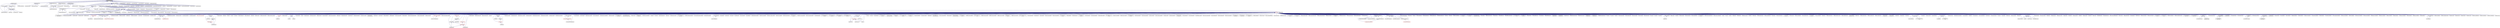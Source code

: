 digraph "io_service_pool.hpp"
{
  edge [fontname="Helvetica",fontsize="10",labelfontname="Helvetica",labelfontsize="10"];
  node [fontname="Helvetica",fontsize="10",shape=record];
  Node71 [label="io_service_pool.hpp",height=0.2,width=0.4,color="black", fillcolor="grey75", style="filled", fontcolor="black"];
  Node71 -> Node72 [dir="back",color="midnightblue",fontsize="10",style="solid",fontname="Helvetica"];
  Node72 [label="async_io_low_level.cpp",height=0.2,width=0.4,color="black", fillcolor="white", style="filled",URL="$dc/d10/async__io__low__level_8cpp.html"];
  Node71 -> Node73 [dir="back",color="midnightblue",fontsize="10",style="solid",fontname="Helvetica"];
  Node73 [label="big_boot_barrier.hpp",height=0.2,width=0.4,color="black", fillcolor="white", style="filled",URL="$d4/d0b/big__boot__barrier_8hpp.html"];
  Node73 -> Node74 [dir="back",color="midnightblue",fontsize="10",style="solid",fontname="Helvetica"];
  Node74 [label="addressing_service.cpp",height=0.2,width=0.4,color="black", fillcolor="white", style="filled",URL="$d7/d38/addressing__service_8cpp.html"];
  Node73 -> Node75 [dir="back",color="midnightblue",fontsize="10",style="solid",fontname="Helvetica"];
  Node75 [label="big_boot_barrier.cpp",height=0.2,width=0.4,color="black", fillcolor="white", style="filled",URL="$d9/d5e/big__boot__barrier_8cpp.html"];
  Node73 -> Node76 [dir="back",color="midnightblue",fontsize="10",style="solid",fontname="Helvetica"];
  Node76 [label="runtime_impl.cpp",height=0.2,width=0.4,color="black", fillcolor="white", style="filled",URL="$d2/d28/runtime__impl_8cpp.html"];
  Node71 -> Node77 [dir="back",color="midnightblue",fontsize="10",style="solid",fontname="Helvetica"];
  Node77 [label="parcelport_impl.hpp",height=0.2,width=0.4,color="black", fillcolor="white", style="filled",URL="$d3/d76/parcelport__impl_8hpp.html"];
  Node77 -> Node78 [dir="back",color="midnightblue",fontsize="10",style="solid",fontname="Helvetica"];
  Node78 [label="connection_handler.hpp",height=0.2,width=0.4,color="black", fillcolor="white", style="filled",URL="$d6/d71/plugins_2parcelport_2libfabric_2connection__handler_8hpp.html"];
  Node78 -> Node79 [dir="back",color="midnightblue",fontsize="10",style="solid",fontname="Helvetica"];
  Node79 [label="parcelport_libfabric.cpp",height=0.2,width=0.4,color="black", fillcolor="white", style="filled",URL="$de/d4f/parcelport__libfabric_8cpp.html"];
  Node78 -> Node80 [dir="back",color="midnightblue",fontsize="10",style="solid",fontname="Helvetica"];
  Node80 [label="parcelport_libfabric.hpp",height=0.2,width=0.4,color="black", fillcolor="white", style="filled",URL="$d2/da5/parcelport__libfabric_8hpp.html"];
  Node80 -> Node79 [dir="back",color="midnightblue",fontsize="10",style="solid",fontname="Helvetica"];
  Node80 -> Node81 [dir="back",color="midnightblue",fontsize="10",style="solid",fontname="Helvetica"];
  Node81 [label="receiver.cpp",height=0.2,width=0.4,color="black", fillcolor="white", style="filled",URL="$d9/d77/receiver_8cpp.html"];
  Node80 -> Node82 [dir="back",color="midnightblue",fontsize="10",style="solid",fontname="Helvetica"];
  Node82 [label="rma_receiver.cpp",height=0.2,width=0.4,color="black", fillcolor="white", style="filled",URL="$d8/d71/rma__receiver_8cpp.html"];
  Node80 -> Node83 [dir="back",color="midnightblue",fontsize="10",style="solid",fontname="Helvetica"];
  Node83 [label="sender.cpp",height=0.2,width=0.4,color="black", fillcolor="white", style="filled",URL="$d3/df1/sender_8cpp.html"];
  Node77 -> Node84 [dir="back",color="midnightblue",fontsize="10",style="solid",fontname="Helvetica"];
  Node84 [label="libfabric_controller.hpp",height=0.2,width=0.4,color="black", fillcolor="white", style="filled",URL="$d7/d78/libfabric__controller_8hpp.html"];
  Node84 -> Node79 [dir="back",color="midnightblue",fontsize="10",style="solid",fontname="Helvetica"];
  Node84 -> Node80 [dir="back",color="midnightblue",fontsize="10",style="solid",fontname="Helvetica"];
  Node77 -> Node79 [dir="back",color="midnightblue",fontsize="10",style="solid",fontname="Helvetica"];
  Node77 -> Node80 [dir="back",color="midnightblue",fontsize="10",style="solid",fontname="Helvetica"];
  Node77 -> Node85 [dir="back",color="midnightblue",fontsize="10",style="solid",fontname="Helvetica"];
  Node85 [label="connection_handler.hpp",height=0.2,width=0.4,color="black", fillcolor="white", style="filled",URL="$db/d66/plugins_2parcelport_2verbs_2connection__handler_8hpp.html"];
  Node71 -> Node86 [dir="back",color="midnightblue",fontsize="10",style="solid",fontname="Helvetica"];
  Node86 [label="io_service_thread_pool.hpp",height=0.2,width=0.4,color="black", fillcolor="white", style="filled",URL="$d0/d56/io__service__thread__pool_8hpp.html"];
  Node86 -> Node87 [dir="back",color="midnightblue",fontsize="10",style="solid",fontname="Helvetica"];
  Node87 [label="io_service_thread_pool.cpp",height=0.2,width=0.4,color="black", fillcolor="white", style="filled",URL="$d1/d8d/io__service__thread__pool_8cpp.html"];
  Node71 -> Node88 [dir="back",color="midnightblue",fontsize="10",style="solid",fontname="Helvetica"];
  Node88 [label="periodic_maintenance.hpp",height=0.2,width=0.4,color="black", fillcolor="white", style="filled",URL="$d4/deb/periodic__maintenance_8hpp.html"];
  Node88 -> Node89 [dir="back",color="midnightblue",fontsize="10",style="solid",fontname="Helvetica"];
  Node89 [label="scheduling_loop.hpp",height=0.2,width=0.4,color="black", fillcolor="white", style="filled",URL="$d7/d64/scheduling__loop_8hpp.html"];
  Node89 -> Node90 [dir="back",color="midnightblue",fontsize="10",style="solid",fontname="Helvetica"];
  Node90 [label="scheduled_thread_pool\l_impl.hpp",height=0.2,width=0.4,color="black", fillcolor="white", style="filled",URL="$d7/da2/scheduled__thread__pool__impl_8hpp.html"];
  Node90 -> Node91 [dir="back",color="midnightblue",fontsize="10",style="solid",fontname="Helvetica"];
  Node91 [label="oversubscribing_resource\l_partitioner.cpp",height=0.2,width=0.4,color="black", fillcolor="white", style="filled",URL="$dd/dee/oversubscribing__resource__partitioner_8cpp.html"];
  Node90 -> Node92 [dir="back",color="midnightblue",fontsize="10",style="solid",fontname="Helvetica"];
  Node92 [label="simple_resource_partitioner.cpp",height=0.2,width=0.4,color="black", fillcolor="white", style="filled",URL="$d5/df9/simple__resource__partitioner_8cpp.html"];
  Node90 -> Node93 [dir="back",color="midnightblue",fontsize="10",style="solid",fontname="Helvetica"];
  Node93 [label="scheduled_thread_pool.cpp",height=0.2,width=0.4,color="black", fillcolor="white", style="filled",URL="$d5/d73/scheduled__thread__pool_8cpp.html"];
  Node89 -> Node94 [dir="back",color="midnightblue",fontsize="10",style="solid",fontname="Helvetica"];
  Node94 [label="thread_pool_executors.cpp",height=0.2,width=0.4,color="black", fillcolor="white", style="filled",URL="$d8/ddd/src_2runtime_2threads_2executors_2thread__pool__executors_8cpp.html"];
  Node71 -> Node95 [dir="back",color="midnightblue",fontsize="10",style="solid",fontname="Helvetica"];
  Node95 [label="set_thread_state.hpp",height=0.2,width=0.4,color="black", fillcolor="white", style="filled",URL="$d6/d98/set__thread__state_8hpp.html"];
  Node95 -> Node90 [dir="back",color="midnightblue",fontsize="10",style="solid",fontname="Helvetica"];
  Node95 -> Node96 [dir="back",color="midnightblue",fontsize="10",style="solid",fontname="Helvetica"];
  Node96 [label="thread_pool_base.cpp",height=0.2,width=0.4,color="black", fillcolor="white", style="filled",URL="$da/de2/thread__pool__base_8cpp.html"];
  Node95 -> Node97 [dir="back",color="midnightblue",fontsize="10",style="solid",fontname="Helvetica"];
  Node97 [label="current_executor.cpp",height=0.2,width=0.4,color="black", fillcolor="white", style="filled",URL="$d4/d27/current__executor_8cpp.html"];
  Node95 -> Node94 [dir="back",color="midnightblue",fontsize="10",style="solid",fontname="Helvetica"];
  Node95 -> Node98 [dir="back",color="midnightblue",fontsize="10",style="solid",fontname="Helvetica"];
  Node98 [label="thread_helpers.cpp",height=0.2,width=0.4,color="black", fillcolor="white", style="filled",URL="$d7/d5f/thread__helpers_8cpp.html"];
  Node95 -> Node99 [dir="back",color="midnightblue",fontsize="10",style="solid",fontname="Helvetica"];
  Node99 [label="threadmanager.cpp",height=0.2,width=0.4,color="black", fillcolor="white", style="filled",URL="$d5/d57/threadmanager_8cpp.html"];
  Node71 -> Node100 [dir="back",color="midnightblue",fontsize="10",style="solid",fontname="Helvetica"];
  Node100 [label="threadmanager.hpp",height=0.2,width=0.4,color="black", fillcolor="white", style="filled",URL="$d4/d5d/runtime_2threads_2threadmanager_8hpp.html"];
  Node100 -> Node101 [dir="back",color="midnightblue",fontsize="10",style="solid",fontname="Helvetica"];
  Node101 [label="system_characteristics.hpp",height=0.2,width=0.4,color="black", fillcolor="white", style="filled",URL="$d0/d07/system__characteristics_8hpp.html"];
  Node101 -> Node91 [dir="back",color="midnightblue",fontsize="10",style="solid",fontname="Helvetica"];
  Node101 -> Node92 [dir="back",color="midnightblue",fontsize="10",style="solid",fontname="Helvetica"];
  Node100 -> Node102 [dir="back",color="midnightblue",fontsize="10",style="solid",fontname="Helvetica"];
  Node102 [label="threadmanager.hpp",height=0.2,width=0.4,color="black", fillcolor="white", style="filled",URL="$d7/d1b/include_2threadmanager_8hpp.html"];
  Node102 -> Node103 [dir="back",color="midnightblue",fontsize="10",style="solid",fontname="Helvetica"];
  Node103 [label="runtime.hpp",height=0.2,width=0.4,color="black", fillcolor="white", style="filled",URL="$d5/d15/include_2runtime_8hpp.html"];
  Node103 -> Node104 [dir="back",color="midnightblue",fontsize="10",style="solid",fontname="Helvetica"];
  Node104 [label="async_io_action.cpp",height=0.2,width=0.4,color="black", fillcolor="white", style="filled",URL="$d3/df5/async__io__action_8cpp.html"];
  Node103 -> Node105 [dir="back",color="midnightblue",fontsize="10",style="solid",fontname="Helvetica"];
  Node105 [label="async_io_external.cpp",height=0.2,width=0.4,color="black", fillcolor="white", style="filled",URL="$da/d9a/async__io__external_8cpp.html"];
  Node103 -> Node72 [dir="back",color="midnightblue",fontsize="10",style="solid",fontname="Helvetica"];
  Node103 -> Node106 [dir="back",color="midnightblue",fontsize="10",style="solid",fontname="Helvetica"];
  Node106 [label="async_io_simple.cpp",height=0.2,width=0.4,color="black", fillcolor="white", style="filled",URL="$da/db7/async__io__simple_8cpp.html"];
  Node103 -> Node107 [dir="back",color="midnightblue",fontsize="10",style="solid",fontname="Helvetica"];
  Node107 [label="rnd_future_reduce.cpp",height=0.2,width=0.4,color="black", fillcolor="white", style="filled",URL="$d1/db5/rnd__future__reduce_8cpp.html"];
  Node103 -> Node91 [dir="back",color="midnightblue",fontsize="10",style="solid",fontname="Helvetica"];
  Node103 -> Node101 [dir="back",color="midnightblue",fontsize="10",style="solid",fontname="Helvetica"];
  Node103 -> Node92 [dir="back",color="midnightblue",fontsize="10",style="solid",fontname="Helvetica"];
  Node103 -> Node108 [dir="back",color="midnightblue",fontsize="10",style="solid",fontname="Helvetica"];
  Node108 [label="hpx.hpp",height=0.2,width=0.4,color="red", fillcolor="white", style="filled",URL="$d0/daa/hpx_8hpp.html"];
  Node108 -> Node109 [dir="back",color="midnightblue",fontsize="10",style="solid",fontname="Helvetica"];
  Node109 [label="1d_stencil_1.cpp",height=0.2,width=0.4,color="black", fillcolor="white", style="filled",URL="$d2/db1/1d__stencil__1_8cpp.html"];
  Node108 -> Node110 [dir="back",color="midnightblue",fontsize="10",style="solid",fontname="Helvetica"];
  Node110 [label="1d_stencil_2.cpp",height=0.2,width=0.4,color="black", fillcolor="white", style="filled",URL="$d3/dd1/1d__stencil__2_8cpp.html"];
  Node108 -> Node111 [dir="back",color="midnightblue",fontsize="10",style="solid",fontname="Helvetica"];
  Node111 [label="1d_stencil_3.cpp",height=0.2,width=0.4,color="black", fillcolor="white", style="filled",URL="$db/d19/1d__stencil__3_8cpp.html"];
  Node108 -> Node112 [dir="back",color="midnightblue",fontsize="10",style="solid",fontname="Helvetica"];
  Node112 [label="1d_stencil_4.cpp",height=0.2,width=0.4,color="black", fillcolor="white", style="filled",URL="$d1/d7d/1d__stencil__4_8cpp.html"];
  Node108 -> Node113 [dir="back",color="midnightblue",fontsize="10",style="solid",fontname="Helvetica"];
  Node113 [label="1d_stencil_4_parallel.cpp",height=0.2,width=0.4,color="black", fillcolor="white", style="filled",URL="$d6/d05/1d__stencil__4__parallel_8cpp.html"];
  Node108 -> Node114 [dir="back",color="midnightblue",fontsize="10",style="solid",fontname="Helvetica"];
  Node114 [label="1d_stencil_4_repart.cpp",height=0.2,width=0.4,color="black", fillcolor="white", style="filled",URL="$d0/d6b/1d__stencil__4__repart_8cpp.html"];
  Node108 -> Node115 [dir="back",color="midnightblue",fontsize="10",style="solid",fontname="Helvetica"];
  Node115 [label="1d_stencil_4_throttle.cpp",height=0.2,width=0.4,color="black", fillcolor="white", style="filled",URL="$d6/de5/1d__stencil__4__throttle_8cpp.html"];
  Node108 -> Node116 [dir="back",color="midnightblue",fontsize="10",style="solid",fontname="Helvetica"];
  Node116 [label="1d_stencil_5.cpp",height=0.2,width=0.4,color="black", fillcolor="white", style="filled",URL="$d7/d2a/1d__stencil__5_8cpp.html"];
  Node108 -> Node117 [dir="back",color="midnightblue",fontsize="10",style="solid",fontname="Helvetica"];
  Node117 [label="1d_stencil_6.cpp",height=0.2,width=0.4,color="black", fillcolor="white", style="filled",URL="$db/de7/1d__stencil__6_8cpp.html"];
  Node108 -> Node118 [dir="back",color="midnightblue",fontsize="10",style="solid",fontname="Helvetica"];
  Node118 [label="1d_stencil_7.cpp",height=0.2,width=0.4,color="black", fillcolor="white", style="filled",URL="$d4/d5a/1d__stencil__7_8cpp.html"];
  Node108 -> Node119 [dir="back",color="midnightblue",fontsize="10",style="solid",fontname="Helvetica"];
  Node119 [label="1d_stencil_8.cpp",height=0.2,width=0.4,color="black", fillcolor="white", style="filled",URL="$df/de0/1d__stencil__8_8cpp.html"];
  Node108 -> Node120 [dir="back",color="midnightblue",fontsize="10",style="solid",fontname="Helvetica"];
  Node120 [label="accumulator.cpp",height=0.2,width=0.4,color="black", fillcolor="white", style="filled",URL="$d1/d81/accumulator_8cpp.html"];
  Node108 -> Node121 [dir="back",color="midnightblue",fontsize="10",style="solid",fontname="Helvetica"];
  Node121 [label="accumulator.hpp",height=0.2,width=0.4,color="red", fillcolor="white", style="filled",URL="$d4/d9d/server_2accumulator_8hpp.html"];
  Node121 -> Node120 [dir="back",color="midnightblue",fontsize="10",style="solid",fontname="Helvetica"];
  Node108 -> Node124 [dir="back",color="midnightblue",fontsize="10",style="solid",fontname="Helvetica"];
  Node124 [label="template_function_accumulator.hpp",height=0.2,width=0.4,color="black", fillcolor="white", style="filled",URL="$d7/da6/server_2template__function__accumulator_8hpp.html"];
  Node124 -> Node125 [dir="back",color="midnightblue",fontsize="10",style="solid",fontname="Helvetica"];
  Node125 [label="template_function_accumulator.cpp",height=0.2,width=0.4,color="black", fillcolor="white", style="filled",URL="$d5/d02/template__function__accumulator_8cpp.html"];
  Node124 -> Node126 [dir="back",color="midnightblue",fontsize="10",style="solid",fontname="Helvetica"];
  Node126 [label="template_function_accumulator.hpp",height=0.2,width=0.4,color="red", fillcolor="white", style="filled",URL="$d3/de9/template__function__accumulator_8hpp.html"];
  Node108 -> Node128 [dir="back",color="midnightblue",fontsize="10",style="solid",fontname="Helvetica"];
  Node128 [label="template_accumulator.cpp",height=0.2,width=0.4,color="black", fillcolor="white", style="filled",URL="$d0/d4a/template__accumulator_8cpp.html"];
  Node108 -> Node125 [dir="back",color="midnightblue",fontsize="10",style="solid",fontname="Helvetica"];
  Node108 -> Node126 [dir="back",color="midnightblue",fontsize="10",style="solid",fontname="Helvetica"];
  Node108 -> Node129 [dir="back",color="midnightblue",fontsize="10",style="solid",fontname="Helvetica"];
  Node129 [label="allgather_module.cpp",height=0.2,width=0.4,color="black", fillcolor="white", style="filled",URL="$df/de4/allgather__module_8cpp.html"];
  Node108 -> Node130 [dir="back",color="midnightblue",fontsize="10",style="solid",fontname="Helvetica"];
  Node130 [label="allgather.cpp",height=0.2,width=0.4,color="black", fillcolor="white", style="filled",URL="$d7/d06/allgather_8cpp.html"];
  Node108 -> Node131 [dir="back",color="midnightblue",fontsize="10",style="solid",fontname="Helvetica"];
  Node131 [label="allgather_and_gate.cpp",height=0.2,width=0.4,color="black", fillcolor="white", style="filled",URL="$d1/d56/allgather__and__gate_8cpp.html"];
  Node108 -> Node132 [dir="back",color="midnightblue",fontsize="10",style="solid",fontname="Helvetica"];
  Node132 [label="ag_client.cpp",height=0.2,width=0.4,color="black", fillcolor="white", style="filled",URL="$d4/d5d/ag__client_8cpp.html"];
  Node108 -> Node133 [dir="back",color="midnightblue",fontsize="10",style="solid",fontname="Helvetica"];
  Node133 [label="hpx_thread_phase.cpp",height=0.2,width=0.4,color="black", fillcolor="white", style="filled",URL="$d5/dca/hpx__thread__phase_8cpp.html"];
  Node108 -> Node134 [dir="back",color="midnightblue",fontsize="10",style="solid",fontname="Helvetica"];
  Node134 [label="os_thread_num.cpp",height=0.2,width=0.4,color="black", fillcolor="white", style="filled",URL="$d2/dfb/os__thread__num_8cpp.html"];
  Node108 -> Node135 [dir="back",color="midnightblue",fontsize="10",style="solid",fontname="Helvetica"];
  Node135 [label="cancelable_action.cpp",height=0.2,width=0.4,color="black", fillcolor="white", style="filled",URL="$d5/d0c/cancelable__action_8cpp.html"];
  Node108 -> Node136 [dir="back",color="midnightblue",fontsize="10",style="solid",fontname="Helvetica"];
  Node136 [label="cancelable_action.hpp",height=0.2,width=0.4,color="black", fillcolor="white", style="filled",URL="$d5/d4d/server_2cancelable__action_8hpp.html"];
  Node136 -> Node135 [dir="back",color="midnightblue",fontsize="10",style="solid",fontname="Helvetica"];
  Node136 -> Node137 [dir="back",color="midnightblue",fontsize="10",style="solid",fontname="Helvetica"];
  Node137 [label="cancelable_action.hpp",height=0.2,width=0.4,color="red", fillcolor="white", style="filled",URL="$d0/da3/stubs_2cancelable__action_8hpp.html"];
  Node108 -> Node137 [dir="back",color="midnightblue",fontsize="10",style="solid",fontname="Helvetica"];
  Node108 -> Node139 [dir="back",color="midnightblue",fontsize="10",style="solid",fontname="Helvetica"];
  Node139 [label="cancelable_action_client.cpp",height=0.2,width=0.4,color="black", fillcolor="white", style="filled",URL="$d1/db8/cancelable__action__client_8cpp.html"];
  Node108 -> Node140 [dir="back",color="midnightblue",fontsize="10",style="solid",fontname="Helvetica"];
  Node140 [label="cublas_matmul.cpp",height=0.2,width=0.4,color="black", fillcolor="white", style="filled",URL="$dd/d84/cublas__matmul_8cpp.html"];
  Node108 -> Node141 [dir="back",color="midnightblue",fontsize="10",style="solid",fontname="Helvetica"];
  Node141 [label="win_perf_counters.cpp",height=0.2,width=0.4,color="black", fillcolor="white", style="filled",URL="$d8/d11/win__perf__counters_8cpp.html"];
  Node108 -> Node142 [dir="back",color="midnightblue",fontsize="10",style="solid",fontname="Helvetica"];
  Node142 [label="win_perf_counters.hpp",height=0.2,width=0.4,color="black", fillcolor="white", style="filled",URL="$d5/da7/win__perf__counters_8hpp.html"];
  Node108 -> Node143 [dir="back",color="midnightblue",fontsize="10",style="solid",fontname="Helvetica"];
  Node143 [label="hello_world_component.hpp",height=0.2,width=0.4,color="red", fillcolor="white", style="filled",URL="$df/df0/hello__world__component_8hpp.html"];
  Node108 -> Node146 [dir="back",color="midnightblue",fontsize="10",style="solid",fontname="Helvetica"];
  Node146 [label="interpolate1d.cpp",height=0.2,width=0.4,color="black", fillcolor="white", style="filled",URL="$d0/d05/interpolate1d_8cpp.html"];
  Node108 -> Node147 [dir="back",color="midnightblue",fontsize="10",style="solid",fontname="Helvetica"];
  Node147 [label="partition.hpp",height=0.2,width=0.4,color="black", fillcolor="white", style="filled",URL="$d0/d7a/examples_2interpolate1d_2interpolate1d_2partition_8hpp.html"];
  Node147 -> Node146 [dir="back",color="midnightblue",fontsize="10",style="solid",fontname="Helvetica"];
  Node147 -> Node148 [dir="back",color="midnightblue",fontsize="10",style="solid",fontname="Helvetica"];
  Node148 [label="interpolate1d.hpp",height=0.2,width=0.4,color="red", fillcolor="white", style="filled",URL="$d4/dc7/interpolate1d_8hpp.html"];
  Node148 -> Node146 [dir="back",color="midnightblue",fontsize="10",style="solid",fontname="Helvetica"];
  Node108 -> Node150 [dir="back",color="midnightblue",fontsize="10",style="solid",fontname="Helvetica"];
  Node150 [label="partition.hpp",height=0.2,width=0.4,color="black", fillcolor="white", style="filled",URL="$d0/dff/examples_2interpolate1d_2interpolate1d_2server_2partition_8hpp.html"];
  Node150 -> Node147 [dir="back",color="midnightblue",fontsize="10",style="solid",fontname="Helvetica"];
  Node150 -> Node151 [dir="back",color="midnightblue",fontsize="10",style="solid",fontname="Helvetica"];
  Node151 [label="partition.cpp",height=0.2,width=0.4,color="black", fillcolor="white", style="filled",URL="$d0/d4f/examples_2interpolate1d_2interpolate1d_2server_2partition_8cpp.html"];
  Node108 -> Node148 [dir="back",color="midnightblue",fontsize="10",style="solid",fontname="Helvetica"];
  Node108 -> Node152 [dir="back",color="midnightblue",fontsize="10",style="solid",fontname="Helvetica"];
  Node152 [label="read_values.cpp",height=0.2,width=0.4,color="black", fillcolor="white", style="filled",URL="$d0/d8c/interpolate1d_2interpolate1d_2read__values_8cpp.html"];
  Node108 -> Node151 [dir="back",color="midnightblue",fontsize="10",style="solid",fontname="Helvetica"];
  Node108 -> Node153 [dir="back",color="midnightblue",fontsize="10",style="solid",fontname="Helvetica"];
  Node153 [label="jacobi.cpp",height=0.2,width=0.4,color="black", fillcolor="white", style="filled",URL="$d2/d27/jacobi_8cpp.html"];
  Node108 -> Node154 [dir="back",color="midnightblue",fontsize="10",style="solid",fontname="Helvetica"];
  Node154 [label="grid.cpp",height=0.2,width=0.4,color="black", fillcolor="white", style="filled",URL="$d6/d1b/jacobi__component_2grid_8cpp.html"];
  Node108 -> Node155 [dir="back",color="midnightblue",fontsize="10",style="solid",fontname="Helvetica"];
  Node155 [label="row.cpp",height=0.2,width=0.4,color="black", fillcolor="white", style="filled",URL="$d3/d86/server_2row_8cpp.html"];
  Node108 -> Node156 [dir="back",color="midnightblue",fontsize="10",style="solid",fontname="Helvetica"];
  Node156 [label="solver.cpp",height=0.2,width=0.4,color="black", fillcolor="white", style="filled",URL="$d6/d94/solver_8cpp.html"];
  Node108 -> Node157 [dir="back",color="midnightblue",fontsize="10",style="solid",fontname="Helvetica"];
  Node157 [label="stencil_iterator.cpp",height=0.2,width=0.4,color="black", fillcolor="white", style="filled",URL="$d6/de1/server_2stencil__iterator_8cpp.html"];
  Node108 -> Node158 [dir="back",color="midnightblue",fontsize="10",style="solid",fontname="Helvetica"];
  Node158 [label="stencil_iterator.cpp",height=0.2,width=0.4,color="black", fillcolor="white", style="filled",URL="$d7/d71/stencil__iterator_8cpp.html"];
  Node108 -> Node159 [dir="back",color="midnightblue",fontsize="10",style="solid",fontname="Helvetica"];
  Node159 [label="jacobi.cpp",height=0.2,width=0.4,color="black", fillcolor="white", style="filled",URL="$d3/d44/smp_2jacobi_8cpp.html"];
  Node108 -> Node160 [dir="back",color="midnightblue",fontsize="10",style="solid",fontname="Helvetica"];
  Node160 [label="jacobi_hpx.cpp",height=0.2,width=0.4,color="black", fillcolor="white", style="filled",URL="$d8/d72/jacobi__hpx_8cpp.html"];
  Node108 -> Node161 [dir="back",color="midnightblue",fontsize="10",style="solid",fontname="Helvetica"];
  Node161 [label="jacobi_nonuniform.cpp",height=0.2,width=0.4,color="black", fillcolor="white", style="filled",URL="$dd/ddc/jacobi__nonuniform_8cpp.html"];
  Node108 -> Node162 [dir="back",color="midnightblue",fontsize="10",style="solid",fontname="Helvetica"];
  Node162 [label="jacobi_nonuniform_hpx.cpp",height=0.2,width=0.4,color="black", fillcolor="white", style="filled",URL="$de/d56/jacobi__nonuniform__hpx_8cpp.html"];
  Node108 -> Node163 [dir="back",color="midnightblue",fontsize="10",style="solid",fontname="Helvetica"];
  Node163 [label="nqueen.cpp",height=0.2,width=0.4,color="black", fillcolor="white", style="filled",URL="$db/dca/nqueen_8cpp.html"];
  Node108 -> Node164 [dir="back",color="midnightblue",fontsize="10",style="solid",fontname="Helvetica"];
  Node164 [label="nqueen.hpp",height=0.2,width=0.4,color="red", fillcolor="white", style="filled",URL="$de/d58/server_2nqueen_8hpp.html"];
  Node164 -> Node163 [dir="back",color="midnightblue",fontsize="10",style="solid",fontname="Helvetica"];
  Node108 -> Node167 [dir="back",color="midnightblue",fontsize="10",style="solid",fontname="Helvetica"];
  Node167 [label="nqueen_client.cpp",height=0.2,width=0.4,color="black", fillcolor="white", style="filled",URL="$d3/d5e/nqueen__client_8cpp.html"];
  Node108 -> Node168 [dir="back",color="midnightblue",fontsize="10",style="solid",fontname="Helvetica"];
  Node168 [label="sine.cpp",height=0.2,width=0.4,color="black", fillcolor="white", style="filled",URL="$d3/d0d/server_2sine_8cpp.html"];
  Node108 -> Node169 [dir="back",color="midnightblue",fontsize="10",style="solid",fontname="Helvetica"];
  Node169 [label="sine.hpp",height=0.2,width=0.4,color="black", fillcolor="white", style="filled",URL="$d8/dac/sine_8hpp.html"];
  Node169 -> Node168 [dir="back",color="midnightblue",fontsize="10",style="solid",fontname="Helvetica"];
  Node169 -> Node170 [dir="back",color="midnightblue",fontsize="10",style="solid",fontname="Helvetica"];
  Node170 [label="sine.cpp",height=0.2,width=0.4,color="black", fillcolor="white", style="filled",URL="$d5/dd8/sine_8cpp.html"];
  Node108 -> Node170 [dir="back",color="midnightblue",fontsize="10",style="solid",fontname="Helvetica"];
  Node108 -> Node171 [dir="back",color="midnightblue",fontsize="10",style="solid",fontname="Helvetica"];
  Node171 [label="sine_client.cpp",height=0.2,width=0.4,color="black", fillcolor="white", style="filled",URL="$db/d62/sine__client_8cpp.html"];
  Node108 -> Node172 [dir="back",color="midnightblue",fontsize="10",style="solid",fontname="Helvetica"];
  Node172 [label="qt.cpp",height=0.2,width=0.4,color="black", fillcolor="white", style="filled",URL="$df/d90/qt_8cpp.html"];
  Node108 -> Node173 [dir="back",color="midnightblue",fontsize="10",style="solid",fontname="Helvetica"];
  Node173 [label="queue_client.cpp",height=0.2,width=0.4,color="black", fillcolor="white", style="filled",URL="$d7/d96/queue__client_8cpp.html"];
  Node108 -> Node174 [dir="back",color="midnightblue",fontsize="10",style="solid",fontname="Helvetica"];
  Node174 [label="customize_async.cpp",height=0.2,width=0.4,color="black", fillcolor="white", style="filled",URL="$d0/d82/customize__async_8cpp.html"];
  Node108 -> Node175 [dir="back",color="midnightblue",fontsize="10",style="solid",fontname="Helvetica"];
  Node175 [label="data_actions.cpp",height=0.2,width=0.4,color="black", fillcolor="white", style="filled",URL="$dc/d68/data__actions_8cpp.html"];
  Node108 -> Node176 [dir="back",color="midnightblue",fontsize="10",style="solid",fontname="Helvetica"];
  Node176 [label="error_handling.cpp",height=0.2,width=0.4,color="black", fillcolor="white", style="filled",URL="$d9/d96/error__handling_8cpp.html"];
  Node108 -> Node177 [dir="back",color="midnightblue",fontsize="10",style="solid",fontname="Helvetica"];
  Node177 [label="event_synchronization.cpp",height=0.2,width=0.4,color="black", fillcolor="white", style="filled",URL="$d0/d35/event__synchronization_8cpp.html"];
  Node108 -> Node178 [dir="back",color="midnightblue",fontsize="10",style="solid",fontname="Helvetica"];
  Node178 [label="factorial.cpp",height=0.2,width=0.4,color="black", fillcolor="white", style="filled",URL="$d9/d00/factorial_8cpp.html"];
  Node108 -> Node179 [dir="back",color="midnightblue",fontsize="10",style="solid",fontname="Helvetica"];
  Node179 [label="file_serialization.cpp",height=0.2,width=0.4,color="black", fillcolor="white", style="filled",URL="$de/d58/file__serialization_8cpp.html"];
  Node108 -> Node180 [dir="back",color="midnightblue",fontsize="10",style="solid",fontname="Helvetica"];
  Node180 [label="init_globally.cpp",height=0.2,width=0.4,color="black", fillcolor="white", style="filled",URL="$d6/dad/init__globally_8cpp.html"];
  Node108 -> Node181 [dir="back",color="midnightblue",fontsize="10",style="solid",fontname="Helvetica"];
  Node181 [label="interest_calculator.cpp",height=0.2,width=0.4,color="black", fillcolor="white", style="filled",URL="$d2/d86/interest__calculator_8cpp.html"];
  Node108 -> Node182 [dir="back",color="midnightblue",fontsize="10",style="solid",fontname="Helvetica"];
  Node182 [label="non_atomic_rma.cpp",height=0.2,width=0.4,color="black", fillcolor="white", style="filled",URL="$d7/d8b/non__atomic__rma_8cpp.html"];
  Node108 -> Node183 [dir="back",color="midnightblue",fontsize="10",style="solid",fontname="Helvetica"];
  Node183 [label="partitioned_vector\l_spmd_foreach.cpp",height=0.2,width=0.4,color="black", fillcolor="white", style="filled",URL="$db/d7c/partitioned__vector__spmd__foreach_8cpp.html"];
  Node108 -> Node184 [dir="back",color="midnightblue",fontsize="10",style="solid",fontname="Helvetica"];
  Node184 [label="pipeline1.cpp",height=0.2,width=0.4,color="black", fillcolor="white", style="filled",URL="$d5/d77/pipeline1_8cpp.html"];
  Node108 -> Node185 [dir="back",color="midnightblue",fontsize="10",style="solid",fontname="Helvetica"];
  Node185 [label="quicksort.cpp",height=0.2,width=0.4,color="black", fillcolor="white", style="filled",URL="$d3/d1e/quicksort_8cpp.html"];
  Node108 -> Node186 [dir="back",color="midnightblue",fontsize="10",style="solid",fontname="Helvetica"];
  Node186 [label="receive_buffer.cpp",height=0.2,width=0.4,color="black", fillcolor="white", style="filled",URL="$d7/d10/receive__buffer_8cpp.html"];
  Node108 -> Node187 [dir="back",color="midnightblue",fontsize="10",style="solid",fontname="Helvetica"];
  Node187 [label="safe_object.cpp",height=0.2,width=0.4,color="black", fillcolor="white", style="filled",URL="$dd/d52/safe__object_8cpp.html"];
  Node108 -> Node188 [dir="back",color="midnightblue",fontsize="10",style="solid",fontname="Helvetica"];
  Node188 [label="sort_by_key_demo.cpp",height=0.2,width=0.4,color="black", fillcolor="white", style="filled",URL="$da/d20/sort__by__key__demo_8cpp.html"];
  Node108 -> Node189 [dir="back",color="midnightblue",fontsize="10",style="solid",fontname="Helvetica"];
  Node189 [label="timed_wake.cpp",height=0.2,width=0.4,color="black", fillcolor="white", style="filled",URL="$d8/df9/timed__wake_8cpp.html"];
  Node108 -> Node190 [dir="back",color="midnightblue",fontsize="10",style="solid",fontname="Helvetica"];
  Node190 [label="vector_counting_dotproduct.cpp",height=0.2,width=0.4,color="black", fillcolor="white", style="filled",URL="$df/de9/vector__counting__dotproduct_8cpp.html"];
  Node108 -> Node191 [dir="back",color="midnightblue",fontsize="10",style="solid",fontname="Helvetica"];
  Node191 [label="vector_zip_dotproduct.cpp",height=0.2,width=0.4,color="black", fillcolor="white", style="filled",URL="$dc/d18/vector__zip__dotproduct_8cpp.html"];
  Node108 -> Node192 [dir="back",color="midnightblue",fontsize="10",style="solid",fontname="Helvetica"];
  Node192 [label="zerocopy_rdma.cpp",height=0.2,width=0.4,color="black", fillcolor="white", style="filled",URL="$d1/dad/zerocopy__rdma_8cpp.html"];
  Node108 -> Node193 [dir="back",color="midnightblue",fontsize="10",style="solid",fontname="Helvetica"];
  Node193 [label="random_mem_access.cpp",height=0.2,width=0.4,color="black", fillcolor="white", style="filled",URL="$d1/d51/random__mem__access_8cpp.html"];
  Node108 -> Node194 [dir="back",color="midnightblue",fontsize="10",style="solid",fontname="Helvetica"];
  Node194 [label="random_mem_access.hpp",height=0.2,width=0.4,color="red", fillcolor="white", style="filled",URL="$d0/d19/server_2random__mem__access_8hpp.html"];
  Node194 -> Node193 [dir="back",color="midnightblue",fontsize="10",style="solid",fontname="Helvetica"];
  Node108 -> Node197 [dir="back",color="midnightblue",fontsize="10",style="solid",fontname="Helvetica"];
  Node197 [label="random_mem_access_client.cpp",height=0.2,width=0.4,color="black", fillcolor="white", style="filled",URL="$df/d1b/random__mem__access__client_8cpp.html"];
  Node108 -> Node91 [dir="back",color="midnightblue",fontsize="10",style="solid",fontname="Helvetica"];
  Node108 -> Node92 [dir="back",color="midnightblue",fontsize="10",style="solid",fontname="Helvetica"];
  Node108 -> Node198 [dir="back",color="midnightblue",fontsize="10",style="solid",fontname="Helvetica"];
  Node198 [label="dimension.hpp",height=0.2,width=0.4,color="red", fillcolor="white", style="filled",URL="$d6/d39/sheneos_2sheneos_2dimension_8hpp.html"];
  Node198 -> Node204 [dir="back",color="midnightblue",fontsize="10",style="solid",fontname="Helvetica"];
  Node204 [label="partition3d.hpp",height=0.2,width=0.4,color="black", fillcolor="white", style="filled",URL="$dd/dbf/server_2partition3d_8hpp.html"];
  Node204 -> Node205 [dir="back",color="midnightblue",fontsize="10",style="solid",fontname="Helvetica"];
  Node205 [label="partition3d.hpp",height=0.2,width=0.4,color="black", fillcolor="white", style="filled",URL="$d1/d50/partition3d_8hpp.html"];
  Node205 -> Node201 [dir="back",color="midnightblue",fontsize="10",style="solid",fontname="Helvetica"];
  Node201 [label="interpolator.cpp",height=0.2,width=0.4,color="black", fillcolor="white", style="filled",URL="$d5/d02/interpolator_8cpp.html"];
  Node205 -> Node206 [dir="back",color="midnightblue",fontsize="10",style="solid",fontname="Helvetica"];
  Node206 [label="interpolator.hpp",height=0.2,width=0.4,color="red", fillcolor="white", style="filled",URL="$dc/d3b/interpolator_8hpp.html"];
  Node206 -> Node201 [dir="back",color="midnightblue",fontsize="10",style="solid",fontname="Helvetica"];
  Node206 -> Node209 [dir="back",color="midnightblue",fontsize="10",style="solid",fontname="Helvetica"];
  Node209 [label="sheneos_test.cpp",height=0.2,width=0.4,color="black", fillcolor="white", style="filled",URL="$d4/d6e/sheneos__test_8cpp.html"];
  Node204 -> Node203 [dir="back",color="midnightblue",fontsize="10",style="solid",fontname="Helvetica"];
  Node203 [label="partition3d.cpp",height=0.2,width=0.4,color="black", fillcolor="white", style="filled",URL="$de/d70/partition3d_8cpp.html"];
  Node108 -> Node201 [dir="back",color="midnightblue",fontsize="10",style="solid",fontname="Helvetica"];
  Node108 -> Node205 [dir="back",color="midnightblue",fontsize="10",style="solid",fontname="Helvetica"];
  Node108 -> Node204 [dir="back",color="midnightblue",fontsize="10",style="solid",fontname="Helvetica"];
  Node108 -> Node206 [dir="back",color="midnightblue",fontsize="10",style="solid",fontname="Helvetica"];
  Node108 -> Node210 [dir="back",color="midnightblue",fontsize="10",style="solid",fontname="Helvetica"];
  Node210 [label="configuration.hpp",height=0.2,width=0.4,color="red", fillcolor="white", style="filled",URL="$dc/d0a/configuration_8hpp.html"];
  Node210 -> Node206 [dir="back",color="midnightblue",fontsize="10",style="solid",fontname="Helvetica"];
  Node108 -> Node202 [dir="back",color="midnightblue",fontsize="10",style="solid",fontname="Helvetica"];
  Node202 [label="read_values.cpp",height=0.2,width=0.4,color="black", fillcolor="white", style="filled",URL="$d7/da4/sheneos_2sheneos_2read__values_8cpp.html"];
  Node108 -> Node203 [dir="back",color="midnightblue",fontsize="10",style="solid",fontname="Helvetica"];
  Node108 -> Node209 [dir="back",color="midnightblue",fontsize="10",style="solid",fontname="Helvetica"];
  Node108 -> Node212 [dir="back",color="midnightblue",fontsize="10",style="solid",fontname="Helvetica"];
  Node212 [label="startup_shutdown.cpp",height=0.2,width=0.4,color="black", fillcolor="white", style="filled",URL="$d3/dfc/server_2startup__shutdown_8cpp.html"];
  Node108 -> Node213 [dir="back",color="midnightblue",fontsize="10",style="solid",fontname="Helvetica"];
  Node213 [label="startup_shutdown.cpp",height=0.2,width=0.4,color="black", fillcolor="white", style="filled",URL="$d0/ddb/startup__shutdown_8cpp.html"];
  Node108 -> Node214 [dir="back",color="midnightblue",fontsize="10",style="solid",fontname="Helvetica"];
  Node214 [label="spin.cpp",height=0.2,width=0.4,color="black", fillcolor="white", style="filled",URL="$d7/df2/spin_8cpp.html"];
  Node108 -> Node215 [dir="back",color="midnightblue",fontsize="10",style="solid",fontname="Helvetica"];
  Node215 [label="throttle.cpp",height=0.2,width=0.4,color="black", fillcolor="white", style="filled",URL="$de/d56/server_2throttle_8cpp.html"];
  Node108 -> Node216 [dir="back",color="midnightblue",fontsize="10",style="solid",fontname="Helvetica"];
  Node216 [label="throttle.hpp",height=0.2,width=0.4,color="black", fillcolor="white", style="filled",URL="$db/dc9/server_2throttle_8hpp.html"];
  Node216 -> Node215 [dir="back",color="midnightblue",fontsize="10",style="solid",fontname="Helvetica"];
  Node216 -> Node217 [dir="back",color="midnightblue",fontsize="10",style="solid",fontname="Helvetica"];
  Node217 [label="throttle.hpp",height=0.2,width=0.4,color="black", fillcolor="white", style="filled",URL="$d5/dec/stubs_2throttle_8hpp.html"];
  Node217 -> Node218 [dir="back",color="midnightblue",fontsize="10",style="solid",fontname="Helvetica"];
  Node218 [label="throttle.hpp",height=0.2,width=0.4,color="red", fillcolor="white", style="filled",URL="$d2/d2e/throttle_8hpp.html"];
  Node218 -> Node219 [dir="back",color="midnightblue",fontsize="10",style="solid",fontname="Helvetica"];
  Node219 [label="throttle.cpp",height=0.2,width=0.4,color="black", fillcolor="white", style="filled",URL="$db/d02/throttle_8cpp.html"];
  Node108 -> Node217 [dir="back",color="midnightblue",fontsize="10",style="solid",fontname="Helvetica"];
  Node108 -> Node219 [dir="back",color="midnightblue",fontsize="10",style="solid",fontname="Helvetica"];
  Node108 -> Node218 [dir="back",color="midnightblue",fontsize="10",style="solid",fontname="Helvetica"];
  Node108 -> Node221 [dir="back",color="midnightblue",fontsize="10",style="solid",fontname="Helvetica"];
  Node221 [label="transpose_await.cpp",height=0.2,width=0.4,color="black", fillcolor="white", style="filled",URL="$de/d68/transpose__await_8cpp.html"];
  Node108 -> Node222 [dir="back",color="midnightblue",fontsize="10",style="solid",fontname="Helvetica"];
  Node222 [label="transpose_block.cpp",height=0.2,width=0.4,color="black", fillcolor="white", style="filled",URL="$d0/de1/transpose__block_8cpp.html"];
  Node108 -> Node223 [dir="back",color="midnightblue",fontsize="10",style="solid",fontname="Helvetica"];
  Node223 [label="transpose_block_numa.cpp",height=0.2,width=0.4,color="black", fillcolor="white", style="filled",URL="$dd/d3b/transpose__block__numa_8cpp.html"];
  Node108 -> Node224 [dir="back",color="midnightblue",fontsize="10",style="solid",fontname="Helvetica"];
  Node224 [label="transpose_serial.cpp",height=0.2,width=0.4,color="black", fillcolor="white", style="filled",URL="$db/d74/transpose__serial_8cpp.html"];
  Node108 -> Node225 [dir="back",color="midnightblue",fontsize="10",style="solid",fontname="Helvetica"];
  Node225 [label="transpose_serial_block.cpp",height=0.2,width=0.4,color="black", fillcolor="white", style="filled",URL="$d8/daa/transpose__serial__block_8cpp.html"];
  Node108 -> Node226 [dir="back",color="midnightblue",fontsize="10",style="solid",fontname="Helvetica"];
  Node226 [label="transpose_serial_vector.cpp",height=0.2,width=0.4,color="black", fillcolor="white", style="filled",URL="$d4/d04/transpose__serial__vector_8cpp.html"];
  Node108 -> Node227 [dir="back",color="midnightblue",fontsize="10",style="solid",fontname="Helvetica"];
  Node227 [label="transpose_smp.cpp",height=0.2,width=0.4,color="black", fillcolor="white", style="filled",URL="$d2/d99/transpose__smp_8cpp.html"];
  Node108 -> Node228 [dir="back",color="midnightblue",fontsize="10",style="solid",fontname="Helvetica"];
  Node228 [label="transpose_smp_block.cpp",height=0.2,width=0.4,color="black", fillcolor="white", style="filled",URL="$da/d4d/transpose__smp__block_8cpp.html"];
  Node108 -> Node229 [dir="back",color="midnightblue",fontsize="10",style="solid",fontname="Helvetica"];
  Node229 [label="simple_central_tuplespace.hpp",height=0.2,width=0.4,color="red", fillcolor="white", style="filled",URL="$db/d69/server_2simple__central__tuplespace_8hpp.html"];
  Node229 -> Node230 [dir="back",color="midnightblue",fontsize="10",style="solid",fontname="Helvetica"];
  Node230 [label="simple_central_tuplespace.cpp",height=0.2,width=0.4,color="black", fillcolor="white", style="filled",URL="$d3/dec/simple__central__tuplespace_8cpp.html"];
  Node108 -> Node234 [dir="back",color="midnightblue",fontsize="10",style="solid",fontname="Helvetica"];
  Node234 [label="tuples_warehouse.hpp",height=0.2,width=0.4,color="black", fillcolor="white", style="filled",URL="$da/de6/tuples__warehouse_8hpp.html"];
  Node234 -> Node229 [dir="back",color="midnightblue",fontsize="10",style="solid",fontname="Helvetica"];
  Node108 -> Node230 [dir="back",color="midnightblue",fontsize="10",style="solid",fontname="Helvetica"];
  Node108 -> Node235 [dir="back",color="midnightblue",fontsize="10",style="solid",fontname="Helvetica"];
  Node235 [label="hpx_runtime.cpp",height=0.2,width=0.4,color="black", fillcolor="white", style="filled",URL="$d7/d1e/hpx__runtime_8cpp.html"];
  Node108 -> Node236 [dir="back",color="midnightblue",fontsize="10",style="solid",fontname="Helvetica"];
  Node236 [label="synchronize.cpp",height=0.2,width=0.4,color="black", fillcolor="white", style="filled",URL="$da/da2/synchronize_8cpp.html"];
  Node108 -> Node237 [dir="back",color="midnightblue",fontsize="10",style="solid",fontname="Helvetica"];
  Node237 [label="agas_cache_timings.cpp",height=0.2,width=0.4,color="black", fillcolor="white", style="filled",URL="$dd/d37/agas__cache__timings_8cpp.html"];
  Node108 -> Node238 [dir="back",color="midnightblue",fontsize="10",style="solid",fontname="Helvetica"];
  Node238 [label="async_overheads.cpp",height=0.2,width=0.4,color="black", fillcolor="white", style="filled",URL="$de/da6/async__overheads_8cpp.html"];
  Node108 -> Node239 [dir="back",color="midnightblue",fontsize="10",style="solid",fontname="Helvetica"];
  Node239 [label="coroutines_call_overhead.cpp",height=0.2,width=0.4,color="black", fillcolor="white", style="filled",URL="$da/d1e/coroutines__call__overhead_8cpp.html"];
  Node108 -> Node240 [dir="back",color="midnightblue",fontsize="10",style="solid",fontname="Helvetica"];
  Node240 [label="foreach_scaling.cpp",height=0.2,width=0.4,color="black", fillcolor="white", style="filled",URL="$d4/d94/foreach__scaling_8cpp.html"];
  Node108 -> Node241 [dir="back",color="midnightblue",fontsize="10",style="solid",fontname="Helvetica"];
  Node241 [label="function_object_wrapper\l_overhead.cpp",height=0.2,width=0.4,color="black", fillcolor="white", style="filled",URL="$d5/d6f/function__object__wrapper__overhead_8cpp.html"];
  Node108 -> Node242 [dir="back",color="midnightblue",fontsize="10",style="solid",fontname="Helvetica"];
  Node242 [label="hpx_homogeneous_timed\l_task_spawn_executors.cpp",height=0.2,width=0.4,color="black", fillcolor="white", style="filled",URL="$d1/d3b/hpx__homogeneous__timed__task__spawn__executors_8cpp.html"];
  Node108 -> Node243 [dir="back",color="midnightblue",fontsize="10",style="solid",fontname="Helvetica"];
  Node243 [label="htts2_hpx.cpp",height=0.2,width=0.4,color="black", fillcolor="white", style="filled",URL="$d2/daf/htts2__hpx_8cpp.html"];
  Node108 -> Node244 [dir="back",color="midnightblue",fontsize="10",style="solid",fontname="Helvetica"];
  Node244 [label="partitioned_vector\l_foreach.cpp",height=0.2,width=0.4,color="black", fillcolor="white", style="filled",URL="$df/d5f/partitioned__vector__foreach_8cpp.html"];
  Node108 -> Node245 [dir="back",color="midnightblue",fontsize="10",style="solid",fontname="Helvetica"];
  Node245 [label="serialization_overhead.cpp",height=0.2,width=0.4,color="black", fillcolor="white", style="filled",URL="$d3/df8/serialization__overhead_8cpp.html"];
  Node108 -> Node246 [dir="back",color="midnightblue",fontsize="10",style="solid",fontname="Helvetica"];
  Node246 [label="sizeof.cpp",height=0.2,width=0.4,color="black", fillcolor="white", style="filled",URL="$d3/d0f/sizeof_8cpp.html"];
  Node108 -> Node247 [dir="back",color="midnightblue",fontsize="10",style="solid",fontname="Helvetica"];
  Node247 [label="skynet.cpp",height=0.2,width=0.4,color="black", fillcolor="white", style="filled",URL="$d0/dc3/skynet_8cpp.html"];
  Node108 -> Node248 [dir="back",color="midnightblue",fontsize="10",style="solid",fontname="Helvetica"];
  Node248 [label="stencil3_iterators.cpp",height=0.2,width=0.4,color="black", fillcolor="white", style="filled",URL="$db/d9e/stencil3__iterators_8cpp.html"];
  Node108 -> Node249 [dir="back",color="midnightblue",fontsize="10",style="solid",fontname="Helvetica"];
  Node249 [label="stream.cpp",height=0.2,width=0.4,color="black", fillcolor="white", style="filled",URL="$da/d5f/stream_8cpp.html"];
  Node108 -> Node250 [dir="back",color="midnightblue",fontsize="10",style="solid",fontname="Helvetica"];
  Node250 [label="timed_task_spawn.cpp",height=0.2,width=0.4,color="black", fillcolor="white", style="filled",URL="$df/de1/timed__task__spawn_8cpp.html"];
  Node108 -> Node251 [dir="back",color="midnightblue",fontsize="10",style="solid",fontname="Helvetica"];
  Node251 [label="transform_reduce_binary\l_scaling.cpp",height=0.2,width=0.4,color="black", fillcolor="white", style="filled",URL="$d1/dae/transform__reduce__binary__scaling_8cpp.html"];
  Node108 -> Node252 [dir="back",color="midnightblue",fontsize="10",style="solid",fontname="Helvetica"];
  Node252 [label="transform_reduce_scaling.cpp",height=0.2,width=0.4,color="black", fillcolor="white", style="filled",URL="$db/d2a/transform__reduce__scaling_8cpp.html"];
  Node108 -> Node253 [dir="back",color="midnightblue",fontsize="10",style="solid",fontname="Helvetica"];
  Node253 [label="minmax_element_performance.cpp",height=0.2,width=0.4,color="black", fillcolor="white", style="filled",URL="$d9/d93/minmax__element__performance_8cpp.html"];
  Node108 -> Node254 [dir="back",color="midnightblue",fontsize="10",style="solid",fontname="Helvetica"];
  Node254 [label="barrier_performance.cpp",height=0.2,width=0.4,color="black", fillcolor="white", style="filled",URL="$d6/d6c/barrier__performance_8cpp.html"];
  Node108 -> Node255 [dir="back",color="midnightblue",fontsize="10",style="solid",fontname="Helvetica"];
  Node255 [label="network_storage.cpp",height=0.2,width=0.4,color="black", fillcolor="white", style="filled",URL="$db/daa/network__storage_8cpp.html"];
  Node108 -> Node256 [dir="back",color="midnightblue",fontsize="10",style="solid",fontname="Helvetica"];
  Node256 [label="simple_profiler.hpp",height=0.2,width=0.4,color="black", fillcolor="white", style="filled",URL="$d8/d02/simple__profiler_8hpp.html"];
  Node256 -> Node255 [dir="back",color="midnightblue",fontsize="10",style="solid",fontname="Helvetica"];
  Node108 -> Node257 [dir="back",color="midnightblue",fontsize="10",style="solid",fontname="Helvetica"];
  Node257 [label="osu_bcast.cpp",height=0.2,width=0.4,color="black", fillcolor="white", style="filled",URL="$d3/dca/osu__bcast_8cpp.html"];
  Node108 -> Node258 [dir="back",color="midnightblue",fontsize="10",style="solid",fontname="Helvetica"];
  Node258 [label="osu_bibw.cpp",height=0.2,width=0.4,color="black", fillcolor="white", style="filled",URL="$d2/d04/osu__bibw_8cpp.html"];
  Node108 -> Node259 [dir="back",color="midnightblue",fontsize="10",style="solid",fontname="Helvetica"];
  Node259 [label="osu_bw.cpp",height=0.2,width=0.4,color="black", fillcolor="white", style="filled",URL="$d4/d20/osu__bw_8cpp.html"];
  Node108 -> Node260 [dir="back",color="midnightblue",fontsize="10",style="solid",fontname="Helvetica"];
  Node260 [label="osu_latency.cpp",height=0.2,width=0.4,color="black", fillcolor="white", style="filled",URL="$df/d58/osu__latency_8cpp.html"];
  Node108 -> Node261 [dir="back",color="midnightblue",fontsize="10",style="solid",fontname="Helvetica"];
  Node261 [label="osu_multi_lat.cpp",height=0.2,width=0.4,color="black", fillcolor="white", style="filled",URL="$d7/d91/osu__multi__lat_8cpp.html"];
  Node108 -> Node262 [dir="back",color="midnightblue",fontsize="10",style="solid",fontname="Helvetica"];
  Node262 [label="osu_scatter.cpp",height=0.2,width=0.4,color="black", fillcolor="white", style="filled",URL="$d4/d4c/osu__scatter_8cpp.html"];
  Node108 -> Node263 [dir="back",color="midnightblue",fontsize="10",style="solid",fontname="Helvetica"];
  Node263 [label="pingpong_performance.cpp",height=0.2,width=0.4,color="black", fillcolor="white", style="filled",URL="$de/d03/pingpong__performance_8cpp.html"];
  Node108 -> Node264 [dir="back",color="midnightblue",fontsize="10",style="solid",fontname="Helvetica"];
  Node264 [label="benchmark_is_heap.cpp",height=0.2,width=0.4,color="black", fillcolor="white", style="filled",URL="$da/d4f/benchmark__is__heap_8cpp.html"];
  Node108 -> Node265 [dir="back",color="midnightblue",fontsize="10",style="solid",fontname="Helvetica"];
  Node265 [label="benchmark_is_heap_until.cpp",height=0.2,width=0.4,color="black", fillcolor="white", style="filled",URL="$dc/df5/benchmark__is__heap__until_8cpp.html"];
  Node108 -> Node266 [dir="back",color="midnightblue",fontsize="10",style="solid",fontname="Helvetica"];
  Node266 [label="benchmark_merge.cpp",height=0.2,width=0.4,color="black", fillcolor="white", style="filled",URL="$dd/d49/benchmark__merge_8cpp.html"];
  Node108 -> Node267 [dir="back",color="midnightblue",fontsize="10",style="solid",fontname="Helvetica"];
  Node267 [label="benchmark_partition.cpp",height=0.2,width=0.4,color="black", fillcolor="white", style="filled",URL="$d9/d88/benchmark__partition_8cpp.html"];
  Node108 -> Node268 [dir="back",color="midnightblue",fontsize="10",style="solid",fontname="Helvetica"];
  Node268 [label="benchmark_partition\l_copy.cpp",height=0.2,width=0.4,color="black", fillcolor="white", style="filled",URL="$d3/d0e/benchmark__partition__copy_8cpp.html"];
  Node108 -> Node269 [dir="back",color="midnightblue",fontsize="10",style="solid",fontname="Helvetica"];
  Node269 [label="benchmark_unique_copy.cpp",height=0.2,width=0.4,color="black", fillcolor="white", style="filled",URL="$d9/d53/benchmark__unique__copy_8cpp.html"];
  Node108 -> Node270 [dir="back",color="midnightblue",fontsize="10",style="solid",fontname="Helvetica"];
  Node270 [label="action_move_semantics.cpp",height=0.2,width=0.4,color="black", fillcolor="white", style="filled",URL="$d4/db3/action__move__semantics_8cpp.html"];
  Node108 -> Node271 [dir="back",color="midnightblue",fontsize="10",style="solid",fontname="Helvetica"];
  Node271 [label="movable_objects.cpp",height=0.2,width=0.4,color="black", fillcolor="white", style="filled",URL="$d8/d65/movable__objects_8cpp.html"];
  Node108 -> Node272 [dir="back",color="midnightblue",fontsize="10",style="solid",fontname="Helvetica"];
  Node272 [label="duplicate_id_registration\l_1596.cpp",height=0.2,width=0.4,color="black", fillcolor="white", style="filled",URL="$db/d8d/duplicate__id__registration__1596_8cpp.html"];
  Node108 -> Node273 [dir="back",color="midnightblue",fontsize="10",style="solid",fontname="Helvetica"];
  Node273 [label="pass_by_value_id_type\l_action.cpp",height=0.2,width=0.4,color="black", fillcolor="white", style="filled",URL="$d0/de6/pass__by__value__id__type__action_8cpp.html"];
  Node108 -> Node274 [dir="back",color="midnightblue",fontsize="10",style="solid",fontname="Helvetica"];
  Node274 [label="register_with_basename\l_1804.cpp",height=0.2,width=0.4,color="black", fillcolor="white", style="filled",URL="$db/d95/register__with__basename__1804_8cpp.html"];
  Node108 -> Node275 [dir="back",color="midnightblue",fontsize="10",style="solid",fontname="Helvetica"];
  Node275 [label="send_gid_keep_component\l_1624.cpp",height=0.2,width=0.4,color="black", fillcolor="white", style="filled",URL="$d9/d49/send__gid__keep__component__1624_8cpp.html"];
  Node108 -> Node276 [dir="back",color="midnightblue",fontsize="10",style="solid",fontname="Helvetica"];
  Node276 [label="algorithms.cc",height=0.2,width=0.4,color="black", fillcolor="white", style="filled",URL="$d5/d1b/algorithms_8cc.html"];
  Node108 -> Node277 [dir="back",color="midnightblue",fontsize="10",style="solid",fontname="Helvetica"];
  Node277 [label="matrix_hpx.hh",height=0.2,width=0.4,color="black", fillcolor="white", style="filled",URL="$d5/d89/matrix__hpx_8hh.html"];
  Node277 -> Node278 [dir="back",color="midnightblue",fontsize="10",style="solid",fontname="Helvetica"];
  Node278 [label="block_matrix.hh",height=0.2,width=0.4,color="red", fillcolor="white", style="filled",URL="$dc/de8/block__matrix_8hh.html"];
  Node278 -> Node276 [dir="back",color="midnightblue",fontsize="10",style="solid",fontname="Helvetica"];
  Node278 -> Node282 [dir="back",color="midnightblue",fontsize="10",style="solid",fontname="Helvetica"];
  Node282 [label="block_matrix.cc",height=0.2,width=0.4,color="black", fillcolor="white", style="filled",URL="$de/d88/block__matrix_8cc.html"];
  Node278 -> Node281 [dir="back",color="midnightblue",fontsize="10",style="solid",fontname="Helvetica"];
  Node281 [label="tests.cc",height=0.2,width=0.4,color="black", fillcolor="white", style="filled",URL="$d6/d96/tests_8cc.html"];
  Node277 -> Node276 [dir="back",color="midnightblue",fontsize="10",style="solid",fontname="Helvetica"];
  Node277 -> Node280 [dir="back",color="midnightblue",fontsize="10",style="solid",fontname="Helvetica"];
  Node280 [label="matrix_hpx.cc",height=0.2,width=0.4,color="black", fillcolor="white", style="filled",URL="$d7/d32/matrix__hpx_8cc.html"];
  Node108 -> Node278 [dir="back",color="midnightblue",fontsize="10",style="solid",fontname="Helvetica"];
  Node108 -> Node282 [dir="back",color="midnightblue",fontsize="10",style="solid",fontname="Helvetica"];
  Node108 -> Node283 [dir="back",color="midnightblue",fontsize="10",style="solid",fontname="Helvetica"];
  Node283 [label="main.cc",height=0.2,width=0.4,color="black", fillcolor="white", style="filled",URL="$d9/d0f/main_8cc.html"];
  Node108 -> Node284 [dir="back",color="midnightblue",fontsize="10",style="solid",fontname="Helvetica"];
  Node284 [label="matrix.cc",height=0.2,width=0.4,color="black", fillcolor="white", style="filled",URL="$d7/dea/matrix_8cc.html"];
  Node108 -> Node280 [dir="back",color="midnightblue",fontsize="10",style="solid",fontname="Helvetica"];
  Node108 -> Node281 [dir="back",color="midnightblue",fontsize="10",style="solid",fontname="Helvetica"];
  Node108 -> Node285 [dir="back",color="midnightblue",fontsize="10",style="solid",fontname="Helvetica"];
  Node285 [label="client_1950.cpp",height=0.2,width=0.4,color="black", fillcolor="white", style="filled",URL="$d0/d79/client__1950_8cpp.html"];
  Node108 -> Node286 [dir="back",color="midnightblue",fontsize="10",style="solid",fontname="Helvetica"];
  Node286 [label="commandline_options\l_1437.cpp",height=0.2,width=0.4,color="black", fillcolor="white", style="filled",URL="$d5/dbd/commandline__options__1437_8cpp.html"];
  Node108 -> Node287 [dir="back",color="midnightblue",fontsize="10",style="solid",fontname="Helvetica"];
  Node287 [label="moveonly_constructor\l_arguments_1405.cpp",height=0.2,width=0.4,color="black", fillcolor="white", style="filled",URL="$d3/dcf/moveonly__constructor__arguments__1405_8cpp.html"];
  Node108 -> Node288 [dir="back",color="midnightblue",fontsize="10",style="solid",fontname="Helvetica"];
  Node288 [label="partitioned_vector\l_2201.cpp",height=0.2,width=0.4,color="black", fillcolor="white", style="filled",URL="$dc/d39/partitioned__vector__2201_8cpp.html"];
  Node108 -> Node289 [dir="back",color="midnightblue",fontsize="10",style="solid",fontname="Helvetica"];
  Node289 [label="dynamic_counters_loaded\l_1508.cpp",height=0.2,width=0.4,color="black", fillcolor="white", style="filled",URL="$db/d58/dynamic__counters__loaded__1508_8cpp.html"];
  Node108 -> Node290 [dir="back",color="midnightblue",fontsize="10",style="solid",fontname="Helvetica"];
  Node290 [label="id_type_ref_counting\l_1032.cpp",height=0.2,width=0.4,color="black", fillcolor="white", style="filled",URL="$d8/dfd/id__type__ref__counting__1032_8cpp.html"];
  Node108 -> Node291 [dir="back",color="midnightblue",fontsize="10",style="solid",fontname="Helvetica"];
  Node291 [label="lost_output_2236.cpp",height=0.2,width=0.4,color="black", fillcolor="white", style="filled",URL="$db/dd0/lost__output__2236_8cpp.html"];
  Node108 -> Node292 [dir="back",color="midnightblue",fontsize="10",style="solid",fontname="Helvetica"];
  Node292 [label="no_output_1173.cpp",height=0.2,width=0.4,color="black", fillcolor="white", style="filled",URL="$de/d67/no__output__1173_8cpp.html"];
  Node108 -> Node293 [dir="back",color="midnightblue",fontsize="10",style="solid",fontname="Helvetica"];
  Node293 [label="after_588.cpp",height=0.2,width=0.4,color="black", fillcolor="white", style="filled",URL="$dc/dc0/after__588_8cpp.html"];
  Node108 -> Node294 [dir="back",color="midnightblue",fontsize="10",style="solid",fontname="Helvetica"];
  Node294 [label="async_callback_with\l_bound_callback.cpp",height=0.2,width=0.4,color="black", fillcolor="white", style="filled",URL="$d2/dae/async__callback__with__bound__callback_8cpp.html"];
  Node108 -> Node295 [dir="back",color="midnightblue",fontsize="10",style="solid",fontname="Helvetica"];
  Node295 [label="async_unwrap_1037.cpp",height=0.2,width=0.4,color="black", fillcolor="white", style="filled",URL="$d4/d13/async__unwrap__1037_8cpp.html"];
  Node108 -> Node296 [dir="back",color="midnightblue",fontsize="10",style="solid",fontname="Helvetica"];
  Node296 [label="barrier_hang.cpp",height=0.2,width=0.4,color="black", fillcolor="white", style="filled",URL="$dd/d8b/barrier__hang_8cpp.html"];
  Node108 -> Node297 [dir="back",color="midnightblue",fontsize="10",style="solid",fontname="Helvetica"];
  Node297 [label="call_promise_get_gid\l_more_than_once.cpp",height=0.2,width=0.4,color="black", fillcolor="white", style="filled",URL="$d4/dd8/call__promise__get__gid__more__than__once_8cpp.html"];
  Node108 -> Node298 [dir="back",color="midnightblue",fontsize="10",style="solid",fontname="Helvetica"];
  Node298 [label="channel_register_as\l_2722.cpp",height=0.2,width=0.4,color="black", fillcolor="white", style="filled",URL="$d4/d98/channel__register__as__2722_8cpp.html"];
  Node108 -> Node299 [dir="back",color="midnightblue",fontsize="10",style="solid",fontname="Helvetica"];
  Node299 [label="dataflow_action_2008.cpp",height=0.2,width=0.4,color="black", fillcolor="white", style="filled",URL="$da/dad/dataflow__action__2008_8cpp.html"];
  Node108 -> Node300 [dir="back",color="midnightblue",fontsize="10",style="solid",fontname="Helvetica"];
  Node300 [label="dataflow_const_functor\l_773.cpp",height=0.2,width=0.4,color="black", fillcolor="white", style="filled",URL="$d3/df2/dataflow__const__functor__773_8cpp.html"];
  Node108 -> Node301 [dir="back",color="midnightblue",fontsize="10",style="solid",fontname="Helvetica"];
  Node301 [label="dataflow_future_swap.cpp",height=0.2,width=0.4,color="black", fillcolor="white", style="filled",URL="$dc/d8c/dataflow__future__swap_8cpp.html"];
  Node108 -> Node302 [dir="back",color="midnightblue",fontsize="10",style="solid",fontname="Helvetica"];
  Node302 [label="dataflow_future_swap2.cpp",height=0.2,width=0.4,color="black", fillcolor="white", style="filled",URL="$d1/db3/dataflow__future__swap2_8cpp.html"];
  Node108 -> Node303 [dir="back",color="midnightblue",fontsize="10",style="solid",fontname="Helvetica"];
  Node303 [label="dataflow_launch_775.cpp",height=0.2,width=0.4,color="black", fillcolor="white", style="filled",URL="$d7/d0d/dataflow__launch__775_8cpp.html"];
  Node108 -> Node304 [dir="back",color="midnightblue",fontsize="10",style="solid",fontname="Helvetica"];
  Node304 [label="dataflow_recursion\l_1613.cpp",height=0.2,width=0.4,color="black", fillcolor="white", style="filled",URL="$d0/d1f/dataflow__recursion__1613_8cpp.html"];
  Node108 -> Node305 [dir="back",color="midnightblue",fontsize="10",style="solid",fontname="Helvetica"];
  Node305 [label="dataflow_using_774.cpp",height=0.2,width=0.4,color="black", fillcolor="white", style="filled",URL="$d7/dfa/dataflow__using__774_8cpp.html"];
  Node108 -> Node306 [dir="back",color="midnightblue",fontsize="10",style="solid",fontname="Helvetica"];
  Node306 [label="exception_from_continuation\l_1613.cpp",height=0.2,width=0.4,color="black", fillcolor="white", style="filled",URL="$db/d28/exception__from__continuation__1613_8cpp.html"];
  Node108 -> Node307 [dir="back",color="midnightblue",fontsize="10",style="solid",fontname="Helvetica"];
  Node307 [label="fail_future_2667.cpp",height=0.2,width=0.4,color="black", fillcolor="white", style="filled",URL="$db/d7e/fail__future__2667_8cpp.html"];
  Node108 -> Node308 [dir="back",color="midnightblue",fontsize="10",style="solid",fontname="Helvetica"];
  Node308 [label="future_2667.cpp",height=0.2,width=0.4,color="black", fillcolor="white", style="filled",URL="$d2/dfd/future__2667_8cpp.html"];
  Node108 -> Node309 [dir="back",color="midnightblue",fontsize="10",style="solid",fontname="Helvetica"];
  Node309 [label="future_790.cpp",height=0.2,width=0.4,color="black", fillcolor="white", style="filled",URL="$de/d3d/future__790_8cpp.html"];
  Node108 -> Node310 [dir="back",color="midnightblue",fontsize="10",style="solid",fontname="Helvetica"];
  Node310 [label="future_unwrap_1182.cpp",height=0.2,width=0.4,color="black", fillcolor="white", style="filled",URL="$df/d7a/future__unwrap__1182_8cpp.html"];
  Node108 -> Node311 [dir="back",color="midnightblue",fontsize="10",style="solid",fontname="Helvetica"];
  Node311 [label="future_unwrap_878.cpp",height=0.2,width=0.4,color="black", fillcolor="white", style="filled",URL="$d9/ddf/future__unwrap__878_8cpp.html"];
  Node108 -> Node312 [dir="back",color="midnightblue",fontsize="10",style="solid",fontname="Helvetica"];
  Node312 [label="ignore_while_locked\l_1485.cpp",height=0.2,width=0.4,color="black", fillcolor="white", style="filled",URL="$db/d24/ignore__while__locked__1485_8cpp.html"];
  Node108 -> Node313 [dir="back",color="midnightblue",fontsize="10",style="solid",fontname="Helvetica"];
  Node313 [label="lifetime_588.cpp",height=0.2,width=0.4,color="black", fillcolor="white", style="filled",URL="$d7/dca/lifetime__588_8cpp.html"];
  Node108 -> Node314 [dir="back",color="midnightblue",fontsize="10",style="solid",fontname="Helvetica"];
  Node314 [label="lifetime_588_1.cpp",height=0.2,width=0.4,color="black", fillcolor="white", style="filled",URL="$de/d75/lifetime__588__1_8cpp.html"];
  Node108 -> Node315 [dir="back",color="midnightblue",fontsize="10",style="solid",fontname="Helvetica"];
  Node315 [label="multiple_gather_ops\l_2001.cpp",height=0.2,width=0.4,color="black", fillcolor="white", style="filled",URL="$d3/d95/multiple__gather__ops__2001_8cpp.html"];
  Node108 -> Node316 [dir="back",color="midnightblue",fontsize="10",style="solid",fontname="Helvetica"];
  Node316 [label="promise_1620.cpp",height=0.2,width=0.4,color="black", fillcolor="white", style="filled",URL="$d2/d67/promise__1620_8cpp.html"];
  Node108 -> Node317 [dir="back",color="midnightblue",fontsize="10",style="solid",fontname="Helvetica"];
  Node317 [label="promise_leak_996.cpp",height=0.2,width=0.4,color="black", fillcolor="white", style="filled",URL="$d0/d7e/promise__leak__996_8cpp.html"];
  Node108 -> Node318 [dir="back",color="midnightblue",fontsize="10",style="solid",fontname="Helvetica"];
  Node318 [label="receive_buffer_1733.cpp",height=0.2,width=0.4,color="black", fillcolor="white", style="filled",URL="$d1/d0e/receive__buffer__1733_8cpp.html"];
  Node108 -> Node319 [dir="back",color="midnightblue",fontsize="10",style="solid",fontname="Helvetica"];
  Node319 [label="safely_destroy_promise\l_1481.cpp",height=0.2,width=0.4,color="black", fillcolor="white", style="filled",URL="$dd/d62/safely__destroy__promise__1481_8cpp.html"];
  Node108 -> Node320 [dir="back",color="midnightblue",fontsize="10",style="solid",fontname="Helvetica"];
  Node320 [label="set_hpx_limit_798.cpp",height=0.2,width=0.4,color="black", fillcolor="white", style="filled",URL="$d2/dfb/set__hpx__limit__798_8cpp.html"];
  Node108 -> Node321 [dir="back",color="midnightblue",fontsize="10",style="solid",fontname="Helvetica"];
  Node321 [label="shared_mutex_1702.cpp",height=0.2,width=0.4,color="black", fillcolor="white", style="filled",URL="$d2/d66/shared__mutex__1702_8cpp.html"];
  Node108 -> Node322 [dir="back",color="midnightblue",fontsize="10",style="solid",fontname="Helvetica"];
  Node322 [label="shared_stated_leaked\l_1211.cpp",height=0.2,width=0.4,color="black", fillcolor="white", style="filled",URL="$dc/dce/shared__stated__leaked__1211_8cpp.html"];
  Node108 -> Node323 [dir="back",color="midnightblue",fontsize="10",style="solid",fontname="Helvetica"];
  Node323 [label="split_future_2246.cpp",height=0.2,width=0.4,color="black", fillcolor="white", style="filled",URL="$db/d2b/split__future__2246_8cpp.html"];
  Node108 -> Node324 [dir="back",color="midnightblue",fontsize="10",style="solid",fontname="Helvetica"];
  Node324 [label="wait_all_hang_1946.cpp",height=0.2,width=0.4,color="black", fillcolor="white", style="filled",URL="$d5/d69/wait__all__hang__1946_8cpp.html"];
  Node108 -> Node325 [dir="back",color="midnightblue",fontsize="10",style="solid",fontname="Helvetica"];
  Node325 [label="wait_for_1751.cpp",height=0.2,width=0.4,color="black", fillcolor="white", style="filled",URL="$d9/d48/wait__for__1751_8cpp.html"];
  Node108 -> Node326 [dir="back",color="midnightblue",fontsize="10",style="solid",fontname="Helvetica"];
  Node326 [label="when_all_vectors_1623.cpp",height=0.2,width=0.4,color="black", fillcolor="white", style="filled",URL="$dd/d2e/when__all__vectors__1623_8cpp.html"];
  Node108 -> Node327 [dir="back",color="midnightblue",fontsize="10",style="solid",fontname="Helvetica"];
  Node327 [label="multiple_init.cpp",height=0.2,width=0.4,color="black", fillcolor="white", style="filled",URL="$df/d43/multiple__init_8cpp.html"];
  Node108 -> Node328 [dir="back",color="midnightblue",fontsize="10",style="solid",fontname="Helvetica"];
  Node328 [label="is_executor_1691.cpp",height=0.2,width=0.4,color="black", fillcolor="white", style="filled",URL="$d2/d1e/is__executor__1691_8cpp.html"];
  Node108 -> Node329 [dir="back",color="midnightblue",fontsize="10",style="solid",fontname="Helvetica"];
  Node329 [label="for_each_annotated\l_function.cpp",height=0.2,width=0.4,color="black", fillcolor="white", style="filled",URL="$d5/dbf/for__each__annotated__function_8cpp.html"];
  Node108 -> Node330 [dir="back",color="midnightblue",fontsize="10",style="solid",fontname="Helvetica"];
  Node330 [label="for_loop_2281.cpp",height=0.2,width=0.4,color="black", fillcolor="white", style="filled",URL="$de/d36/for__loop__2281_8cpp.html"];
  Node108 -> Node331 [dir="back",color="midnightblue",fontsize="10",style="solid",fontname="Helvetica"];
  Node331 [label="minimal_findend.cpp",height=0.2,width=0.4,color="black", fillcolor="white", style="filled",URL="$da/d34/minimal__findend_8cpp.html"];
  Node108 -> Node332 [dir="back",color="midnightblue",fontsize="10",style="solid",fontname="Helvetica"];
  Node332 [label="scan_different_inits.cpp",height=0.2,width=0.4,color="black", fillcolor="white", style="filled",URL="$d6/d4b/scan__different__inits_8cpp.html"];
  Node108 -> Node333 [dir="back",color="midnightblue",fontsize="10",style="solid",fontname="Helvetica"];
  Node333 [label="scan_non_commutative.cpp",height=0.2,width=0.4,color="black", fillcolor="white", style="filled",URL="$d8/de4/scan__non__commutative_8cpp.html"];
  Node108 -> Node334 [dir="back",color="midnightblue",fontsize="10",style="solid",fontname="Helvetica"];
  Node334 [label="scan_shortlength.cpp",height=0.2,width=0.4,color="black", fillcolor="white", style="filled",URL="$de/d75/scan__shortlength_8cpp.html"];
  Node108 -> Node335 [dir="back",color="midnightblue",fontsize="10",style="solid",fontname="Helvetica"];
  Node335 [label="search_zerolength.cpp",height=0.2,width=0.4,color="black", fillcolor="white", style="filled",URL="$d0/d9f/search__zerolength_8cpp.html"];
  Node108 -> Node336 [dir="back",color="midnightblue",fontsize="10",style="solid",fontname="Helvetica"];
  Node336 [label="static_chunker_2282.cpp",height=0.2,width=0.4,color="black", fillcolor="white", style="filled",URL="$d5/d52/static__chunker__2282_8cpp.html"];
  Node108 -> Node337 [dir="back",color="midnightblue",fontsize="10",style="solid",fontname="Helvetica"];
  Node337 [label="papi_counters_active\l_interface.cpp",height=0.2,width=0.4,color="black", fillcolor="white", style="filled",URL="$db/dd5/papi__counters__active__interface_8cpp.html"];
  Node108 -> Node338 [dir="back",color="midnightblue",fontsize="10",style="solid",fontname="Helvetica"];
  Node338 [label="papi_counters_basic\l_functions.cpp",height=0.2,width=0.4,color="black", fillcolor="white", style="filled",URL="$da/dc8/papi__counters__basic__functions_8cpp.html"];
  Node108 -> Node339 [dir="back",color="midnightblue",fontsize="10",style="solid",fontname="Helvetica"];
  Node339 [label="papi_counters_segfault\l_1890.cpp",height=0.2,width=0.4,color="black", fillcolor="white", style="filled",URL="$df/d76/papi__counters__segfault__1890_8cpp.html"];
  Node108 -> Node340 [dir="back",color="midnightblue",fontsize="10",style="solid",fontname="Helvetica"];
  Node340 [label="statistics_2666.cpp",height=0.2,width=0.4,color="black", fillcolor="white", style="filled",URL="$d7/d98/statistics__2666_8cpp.html"];
  Node108 -> Node341 [dir="back",color="midnightblue",fontsize="10",style="solid",fontname="Helvetica"];
  Node341 [label="uptime_1737.cpp",height=0.2,width=0.4,color="black", fillcolor="white", style="filled",URL="$d7/d12/uptime__1737_8cpp.html"];
  Node108 -> Node342 [dir="back",color="midnightblue",fontsize="10",style="solid",fontname="Helvetica"];
  Node342 [label="block_os_threads_1036.cpp",height=0.2,width=0.4,color="black", fillcolor="white", style="filled",URL="$d7/d92/block__os__threads__1036_8cpp.html"];
  Node108 -> Node343 [dir="back",color="midnightblue",fontsize="10",style="solid",fontname="Helvetica"];
  Node343 [label="resume_priority.cpp",height=0.2,width=0.4,color="black", fillcolor="white", style="filled",URL="$de/d5e/resume__priority_8cpp.html"];
  Node108 -> Node344 [dir="back",color="midnightblue",fontsize="10",style="solid",fontname="Helvetica"];
  Node344 [label="thread_data_1111.cpp",height=0.2,width=0.4,color="black", fillcolor="white", style="filled",URL="$d5/d15/thread__data__1111_8cpp.html"];
  Node108 -> Node345 [dir="back",color="midnightblue",fontsize="10",style="solid",fontname="Helvetica"];
  Node345 [label="thread_pool_executor\l_1112.cpp",height=0.2,width=0.4,color="black", fillcolor="white", style="filled",URL="$df/daa/thread__pool__executor__1112_8cpp.html"];
  Node108 -> Node346 [dir="back",color="midnightblue",fontsize="10",style="solid",fontname="Helvetica"];
  Node346 [label="thread_pool_executor\l_1114.cpp",height=0.2,width=0.4,color="black", fillcolor="white", style="filled",URL="$d8/d63/thread__pool__executor__1114_8cpp.html"];
  Node108 -> Node347 [dir="back",color="midnightblue",fontsize="10",style="solid",fontname="Helvetica"];
  Node347 [label="thread_rescheduling.cpp",height=0.2,width=0.4,color="black", fillcolor="white", style="filled",URL="$d6/d6d/thread__rescheduling_8cpp.html"];
  Node108 -> Node348 [dir="back",color="midnightblue",fontsize="10",style="solid",fontname="Helvetica"];
  Node348 [label="thread_suspend_duration.cpp",height=0.2,width=0.4,color="black", fillcolor="white", style="filled",URL="$db/d59/thread__suspend__duration_8cpp.html"];
  Node108 -> Node349 [dir="back",color="midnightblue",fontsize="10",style="solid",fontname="Helvetica"];
  Node349 [label="thread_suspend_pending.cpp",height=0.2,width=0.4,color="black", fillcolor="white", style="filled",URL="$de/d29/thread__suspend__pending_8cpp.html"];
  Node108 -> Node350 [dir="back",color="midnightblue",fontsize="10",style="solid",fontname="Helvetica"];
  Node350 [label="threads_all_1422.cpp",height=0.2,width=0.4,color="black", fillcolor="white", style="filled",URL="$d2/d38/threads__all__1422_8cpp.html"];
  Node108 -> Node351 [dir="back",color="midnightblue",fontsize="10",style="solid",fontname="Helvetica"];
  Node351 [label="unhandled_exception\l_582.cpp",height=0.2,width=0.4,color="black", fillcolor="white", style="filled",URL="$d9/d1e/unhandled__exception__582_8cpp.html"];
  Node108 -> Node352 [dir="back",color="midnightblue",fontsize="10",style="solid",fontname="Helvetica"];
  Node352 [label="configuration_1572.cpp",height=0.2,width=0.4,color="black", fillcolor="white", style="filled",URL="$d9/d26/configuration__1572_8cpp.html"];
  Node108 -> Node353 [dir="back",color="midnightblue",fontsize="10",style="solid",fontname="Helvetica"];
  Node353 [label="function_argument.cpp",height=0.2,width=0.4,color="black", fillcolor="white", style="filled",URL="$db/da3/function__argument_8cpp.html"];
  Node108 -> Node354 [dir="back",color="midnightblue",fontsize="10",style="solid",fontname="Helvetica"];
  Node354 [label="serialize_buffer_1069.cpp",height=0.2,width=0.4,color="black", fillcolor="white", style="filled",URL="$d4/dc0/serialize__buffer__1069_8cpp.html"];
  Node108 -> Node355 [dir="back",color="midnightblue",fontsize="10",style="solid",fontname="Helvetica"];
  Node355 [label="unwrapped_1528.cpp",height=0.2,width=0.4,color="black", fillcolor="white", style="filled",URL="$d7/d63/unwrapped__1528_8cpp.html"];
  Node108 -> Node356 [dir="back",color="midnightblue",fontsize="10",style="solid",fontname="Helvetica"];
  Node356 [label="managed_refcnt_checker.cpp",height=0.2,width=0.4,color="black", fillcolor="white", style="filled",URL="$d3/d8d/managed__refcnt__checker_8cpp.html"];
  Node108 -> Node357 [dir="back",color="midnightblue",fontsize="10",style="solid",fontname="Helvetica"];
  Node357 [label="managed_refcnt_checker.hpp",height=0.2,width=0.4,color="red", fillcolor="white", style="filled",URL="$db/dd0/managed__refcnt__checker_8hpp.html"];
  Node108 -> Node370 [dir="back",color="midnightblue",fontsize="10",style="solid",fontname="Helvetica"];
  Node370 [label="managed_refcnt_checker.cpp",height=0.2,width=0.4,color="black", fillcolor="white", style="filled",URL="$d7/d11/server_2managed__refcnt__checker_8cpp.html"];
  Node108 -> Node371 [dir="back",color="midnightblue",fontsize="10",style="solid",fontname="Helvetica"];
  Node371 [label="managed_refcnt_checker.hpp",height=0.2,width=0.4,color="black", fillcolor="white", style="filled",URL="$df/da6/server_2managed__refcnt__checker_8hpp.html"];
  Node371 -> Node356 [dir="back",color="midnightblue",fontsize="10",style="solid",fontname="Helvetica"];
  Node371 -> Node370 [dir="back",color="midnightblue",fontsize="10",style="solid",fontname="Helvetica"];
  Node371 -> Node372 [dir="back",color="midnightblue",fontsize="10",style="solid",fontname="Helvetica"];
  Node372 [label="managed_refcnt_checker.hpp",height=0.2,width=0.4,color="black", fillcolor="white", style="filled",URL="$d3/d77/stubs_2managed__refcnt__checker_8hpp.html"];
  Node372 -> Node357 [dir="back",color="midnightblue",fontsize="10",style="solid",fontname="Helvetica"];
  Node108 -> Node373 [dir="back",color="midnightblue",fontsize="10",style="solid",fontname="Helvetica"];
  Node373 [label="simple_refcnt_checker.cpp",height=0.2,width=0.4,color="black", fillcolor="white", style="filled",URL="$d7/d14/server_2simple__refcnt__checker_8cpp.html"];
  Node108 -> Node374 [dir="back",color="midnightblue",fontsize="10",style="solid",fontname="Helvetica"];
  Node374 [label="simple_refcnt_checker.hpp",height=0.2,width=0.4,color="black", fillcolor="white", style="filled",URL="$d6/d3d/server_2simple__refcnt__checker_8hpp.html"];
  Node374 -> Node373 [dir="back",color="midnightblue",fontsize="10",style="solid",fontname="Helvetica"];
  Node374 -> Node375 [dir="back",color="midnightblue",fontsize="10",style="solid",fontname="Helvetica"];
  Node375 [label="simple_refcnt_checker.cpp",height=0.2,width=0.4,color="black", fillcolor="white", style="filled",URL="$df/d16/simple__refcnt__checker_8cpp.html"];
  Node374 -> Node376 [dir="back",color="midnightblue",fontsize="10",style="solid",fontname="Helvetica"];
  Node376 [label="simple_refcnt_checker.hpp",height=0.2,width=0.4,color="black", fillcolor="white", style="filled",URL="$da/d8e/stubs_2simple__refcnt__checker_8hpp.html"];
  Node376 -> Node377 [dir="back",color="midnightblue",fontsize="10",style="solid",fontname="Helvetica"];
  Node377 [label="simple_refcnt_checker.hpp",height=0.2,width=0.4,color="red", fillcolor="white", style="filled",URL="$dd/d4e/simple__refcnt__checker_8hpp.html"];
  Node108 -> Node378 [dir="back",color="midnightblue",fontsize="10",style="solid",fontname="Helvetica"];
  Node378 [label="simple_mobile_object.cpp",height=0.2,width=0.4,color="black", fillcolor="white", style="filled",URL="$d2/da7/simple__mobile__object_8cpp.html"];
  Node108 -> Node375 [dir="back",color="midnightblue",fontsize="10",style="solid",fontname="Helvetica"];
  Node108 -> Node377 [dir="back",color="midnightblue",fontsize="10",style="solid",fontname="Helvetica"];
  Node108 -> Node372 [dir="back",color="midnightblue",fontsize="10",style="solid",fontname="Helvetica"];
  Node108 -> Node376 [dir="back",color="midnightblue",fontsize="10",style="solid",fontname="Helvetica"];
  Node108 -> Node379 [dir="back",color="midnightblue",fontsize="10",style="solid",fontname="Helvetica"];
  Node379 [label="gid_type.cpp",height=0.2,width=0.4,color="black", fillcolor="white", style="filled",URL="$d4/d63/gid__type_8cpp.html"];
  Node108 -> Node380 [dir="back",color="midnightblue",fontsize="10",style="solid",fontname="Helvetica"];
  Node380 [label="test.cpp",height=0.2,width=0.4,color="black", fillcolor="white", style="filled",URL="$df/dac/test_8cpp.html"];
  Node108 -> Node381 [dir="back",color="midnightblue",fontsize="10",style="solid",fontname="Helvetica"];
  Node381 [label="launch_process.cpp",height=0.2,width=0.4,color="black", fillcolor="white", style="filled",URL="$df/ddc/launch__process_8cpp.html"];
  Node108 -> Node382 [dir="back",color="midnightblue",fontsize="10",style="solid",fontname="Helvetica"];
  Node382 [label="launched_process.cpp",height=0.2,width=0.4,color="black", fillcolor="white", style="filled",URL="$d8/de7/launched__process_8cpp.html"];
  Node108 -> Node383 [dir="back",color="midnightblue",fontsize="10",style="solid",fontname="Helvetica"];
  Node383 [label="handled_exception.cpp",height=0.2,width=0.4,color="black", fillcolor="white", style="filled",URL="$d8/d05/handled__exception_8cpp.html"];
  Node108 -> Node384 [dir="back",color="midnightblue",fontsize="10",style="solid",fontname="Helvetica"];
  Node384 [label="unhandled_exception.cpp",height=0.2,width=0.4,color="black", fillcolor="white", style="filled",URL="$d3/d3a/unhandled__exception_8cpp.html"];
  Node108 -> Node385 [dir="back",color="midnightblue",fontsize="10",style="solid",fontname="Helvetica"];
  Node385 [label="await.cpp",height=0.2,width=0.4,color="black", fillcolor="white", style="filled",URL="$d6/d41/await_8cpp.html"];
  Node108 -> Node386 [dir="back",color="midnightblue",fontsize="10",style="solid",fontname="Helvetica"];
  Node386 [label="barrier.cpp",height=0.2,width=0.4,color="black", fillcolor="white", style="filled",URL="$df/d63/tests_2unit_2lcos_2barrier_8cpp.html"];
  Node108 -> Node387 [dir="back",color="midnightblue",fontsize="10",style="solid",fontname="Helvetica"];
  Node387 [label="condition_variable.cpp",height=0.2,width=0.4,color="black", fillcolor="white", style="filled",URL="$d1/ded/tests_2unit_2lcos_2condition__variable_8cpp.html"];
  Node108 -> Node388 [dir="back",color="midnightblue",fontsize="10",style="solid",fontname="Helvetica"];
  Node388 [label="fail_compile_mutex\l_move.cpp",height=0.2,width=0.4,color="black", fillcolor="white", style="filled",URL="$d9/de5/fail__compile__mutex__move_8cpp.html"];
  Node108 -> Node389 [dir="back",color="midnightblue",fontsize="10",style="solid",fontname="Helvetica"];
  Node389 [label="fail_compile_spinlock\l_move.cpp",height=0.2,width=0.4,color="black", fillcolor="white", style="filled",URL="$da/d62/fail__compile__spinlock__move_8cpp.html"];
  Node108 -> Node390 [dir="back",color="midnightblue",fontsize="10",style="solid",fontname="Helvetica"];
  Node390 [label="fail_compile_spinlock\l_no_backoff_move.cpp",height=0.2,width=0.4,color="black", fillcolor="white", style="filled",URL="$d8/d16/fail__compile__spinlock__no__backoff__move_8cpp.html"];
  Node108 -> Node391 [dir="back",color="midnightblue",fontsize="10",style="solid",fontname="Helvetica"];
  Node391 [label="future_ref.cpp",height=0.2,width=0.4,color="black", fillcolor="white", style="filled",URL="$d3/dc8/future__ref_8cpp.html"];
  Node108 -> Node392 [dir="back",color="midnightblue",fontsize="10",style="solid",fontname="Helvetica"];
  Node392 [label="global_spmd_block.cpp",height=0.2,width=0.4,color="black", fillcolor="white", style="filled",URL="$da/d4f/global__spmd__block_8cpp.html"];
  Node108 -> Node393 [dir="back",color="midnightblue",fontsize="10",style="solid",fontname="Helvetica"];
  Node393 [label="local_barrier.cpp",height=0.2,width=0.4,color="black", fillcolor="white", style="filled",URL="$d2/db4/tests_2unit_2lcos_2local__barrier_8cpp.html"];
  Node108 -> Node394 [dir="back",color="midnightblue",fontsize="10",style="solid",fontname="Helvetica"];
  Node394 [label="local_dataflow.cpp",height=0.2,width=0.4,color="black", fillcolor="white", style="filled",URL="$d9/d92/local__dataflow_8cpp.html"];
  Node108 -> Node395 [dir="back",color="midnightblue",fontsize="10",style="solid",fontname="Helvetica"];
  Node395 [label="local_dataflow_executor.cpp",height=0.2,width=0.4,color="black", fillcolor="white", style="filled",URL="$d2/d73/local__dataflow__executor_8cpp.html"];
  Node108 -> Node396 [dir="back",color="midnightblue",fontsize="10",style="solid",fontname="Helvetica"];
  Node396 [label="local_dataflow_executor\l_v1.cpp",height=0.2,width=0.4,color="black", fillcolor="white", style="filled",URL="$df/d49/local__dataflow__executor__v1_8cpp.html"];
  Node108 -> Node397 [dir="back",color="midnightblue",fontsize="10",style="solid",fontname="Helvetica"];
  Node397 [label="local_dataflow_std\l_array.cpp",height=0.2,width=0.4,color="black", fillcolor="white", style="filled",URL="$db/dcb/local__dataflow__std__array_8cpp.html"];
  Node108 -> Node398 [dir="back",color="midnightblue",fontsize="10",style="solid",fontname="Helvetica"];
  Node398 [label="local_event.cpp",height=0.2,width=0.4,color="black", fillcolor="white", style="filled",URL="$df/d9a/local__event_8cpp.html"];
  Node108 -> Node399 [dir="back",color="midnightblue",fontsize="10",style="solid",fontname="Helvetica"];
  Node399 [label="remote_dataflow.cpp",height=0.2,width=0.4,color="black", fillcolor="white", style="filled",URL="$df/d7b/remote__dataflow_8cpp.html"];
  Node108 -> Node400 [dir="back",color="midnightblue",fontsize="10",style="solid",fontname="Helvetica"];
  Node400 [label="run_guarded.cpp",height=0.2,width=0.4,color="black", fillcolor="white", style="filled",URL="$db/dbb/run__guarded_8cpp.html"];
  Node108 -> Node401 [dir="back",color="midnightblue",fontsize="10",style="solid",fontname="Helvetica"];
  Node401 [label="adjacentdifference.cpp",height=0.2,width=0.4,color="black", fillcolor="white", style="filled",URL="$d5/df0/adjacentdifference_8cpp.html"];
  Node108 -> Node402 [dir="back",color="midnightblue",fontsize="10",style="solid",fontname="Helvetica"];
  Node402 [label="adjacentdifference\l_bad_alloc.cpp",height=0.2,width=0.4,color="black", fillcolor="white", style="filled",URL="$d8/d95/adjacentdifference__bad__alloc_8cpp.html"];
  Node108 -> Node403 [dir="back",color="midnightblue",fontsize="10",style="solid",fontname="Helvetica"];
  Node403 [label="adjacentdifference\l_exception.cpp",height=0.2,width=0.4,color="black", fillcolor="white", style="filled",URL="$d8/d0b/adjacentdifference__exception_8cpp.html"];
  Node108 -> Node404 [dir="back",color="midnightblue",fontsize="10",style="solid",fontname="Helvetica"];
  Node404 [label="adjacentfind.cpp",height=0.2,width=0.4,color="black", fillcolor="white", style="filled",URL="$d2/d99/adjacentfind_8cpp.html"];
  Node108 -> Node405 [dir="back",color="midnightblue",fontsize="10",style="solid",fontname="Helvetica"];
  Node405 [label="adjacentfind_bad_alloc.cpp",height=0.2,width=0.4,color="black", fillcolor="white", style="filled",URL="$d3/d2a/adjacentfind__bad__alloc_8cpp.html"];
  Node108 -> Node406 [dir="back",color="midnightblue",fontsize="10",style="solid",fontname="Helvetica"];
  Node406 [label="adjacentfind_binary.cpp",height=0.2,width=0.4,color="black", fillcolor="white", style="filled",URL="$d3/db1/adjacentfind__binary_8cpp.html"];
  Node108 -> Node407 [dir="back",color="midnightblue",fontsize="10",style="solid",fontname="Helvetica"];
  Node407 [label="adjacentfind_binary\l_bad_alloc.cpp",height=0.2,width=0.4,color="black", fillcolor="white", style="filled",URL="$d6/d81/adjacentfind__binary__bad__alloc_8cpp.html"];
  Node108 -> Node408 [dir="back",color="midnightblue",fontsize="10",style="solid",fontname="Helvetica"];
  Node408 [label="adjacentfind_binary\l_exception.cpp",height=0.2,width=0.4,color="black", fillcolor="white", style="filled",URL="$d8/da8/adjacentfind__binary__exception_8cpp.html"];
  Node108 -> Node409 [dir="back",color="midnightblue",fontsize="10",style="solid",fontname="Helvetica"];
  Node409 [label="adjacentfind_exception.cpp",height=0.2,width=0.4,color="black", fillcolor="white", style="filled",URL="$de/d40/adjacentfind__exception_8cpp.html"];
  Node108 -> Node410 [dir="back",color="midnightblue",fontsize="10",style="solid",fontname="Helvetica"];
  Node410 [label="all_of.cpp",height=0.2,width=0.4,color="black", fillcolor="white", style="filled",URL="$db/d88/all__of_8cpp.html"];
  Node108 -> Node411 [dir="back",color="midnightblue",fontsize="10",style="solid",fontname="Helvetica"];
  Node411 [label="any_of.cpp",height=0.2,width=0.4,color="black", fillcolor="white", style="filled",URL="$d8/d5d/any__of_8cpp.html"];
  Node108 -> Node412 [dir="back",color="midnightblue",fontsize="10",style="solid",fontname="Helvetica"];
  Node412 [label="copy.cpp",height=0.2,width=0.4,color="black", fillcolor="white", style="filled",URL="$d9/d54/copy_8cpp.html"];
  Node108 -> Node413 [dir="back",color="midnightblue",fontsize="10",style="solid",fontname="Helvetica"];
  Node413 [label="copyif_bad_alloc.cpp",height=0.2,width=0.4,color="black", fillcolor="white", style="filled",URL="$d0/ddd/copyif__bad__alloc_8cpp.html"];
  Node108 -> Node414 [dir="back",color="midnightblue",fontsize="10",style="solid",fontname="Helvetica"];
  Node414 [label="copyif_exception.cpp",height=0.2,width=0.4,color="black", fillcolor="white", style="filled",URL="$dc/d81/copyif__exception_8cpp.html"];
  Node108 -> Node415 [dir="back",color="midnightblue",fontsize="10",style="solid",fontname="Helvetica"];
  Node415 [label="copyif_forward.cpp",height=0.2,width=0.4,color="black", fillcolor="white", style="filled",URL="$d3/d04/copyif__forward_8cpp.html"];
  Node108 -> Node416 [dir="back",color="midnightblue",fontsize="10",style="solid",fontname="Helvetica"];
  Node416 [label="copyif_input.cpp",height=0.2,width=0.4,color="black", fillcolor="white", style="filled",URL="$d5/d41/copyif__input_8cpp.html"];
  Node108 -> Node417 [dir="back",color="midnightblue",fontsize="10",style="solid",fontname="Helvetica"];
  Node417 [label="copyif_random.cpp",height=0.2,width=0.4,color="black", fillcolor="white", style="filled",URL="$dc/d22/copyif__random_8cpp.html"];
  Node108 -> Node418 [dir="back",color="midnightblue",fontsize="10",style="solid",fontname="Helvetica"];
  Node418 [label="copyn.cpp",height=0.2,width=0.4,color="black", fillcolor="white", style="filled",URL="$d3/d44/copyn_8cpp.html"];
  Node108 -> Node419 [dir="back",color="midnightblue",fontsize="10",style="solid",fontname="Helvetica"];
  Node419 [label="count.cpp",height=0.2,width=0.4,color="black", fillcolor="white", style="filled",URL="$d3/d01/count_8cpp.html"];
  Node108 -> Node420 [dir="back",color="midnightblue",fontsize="10",style="solid",fontname="Helvetica"];
  Node420 [label="countif.cpp",height=0.2,width=0.4,color="black", fillcolor="white", style="filled",URL="$d9/df1/countif_8cpp.html"];
  Node108 -> Node421 [dir="back",color="midnightblue",fontsize="10",style="solid",fontname="Helvetica"];
  Node421 [label="destroy.cpp",height=0.2,width=0.4,color="black", fillcolor="white", style="filled",URL="$dd/d93/destroy_8cpp.html"];
  Node108 -> Node422 [dir="back",color="midnightblue",fontsize="10",style="solid",fontname="Helvetica"];
  Node422 [label="destroy_tests.hpp",height=0.2,width=0.4,color="black", fillcolor="white", style="filled",URL="$db/d13/destroy__tests_8hpp.html"];
  Node422 -> Node421 [dir="back",color="midnightblue",fontsize="10",style="solid",fontname="Helvetica"];
  Node108 -> Node423 [dir="back",color="midnightblue",fontsize="10",style="solid",fontname="Helvetica"];
  Node423 [label="destroyn.cpp",height=0.2,width=0.4,color="black", fillcolor="white", style="filled",URL="$de/dbc/destroyn_8cpp.html"];
  Node108 -> Node424 [dir="back",color="midnightblue",fontsize="10",style="solid",fontname="Helvetica"];
  Node424 [label="equal.cpp",height=0.2,width=0.4,color="black", fillcolor="white", style="filled",URL="$df/d99/equal_8cpp.html"];
  Node108 -> Node425 [dir="back",color="midnightblue",fontsize="10",style="solid",fontname="Helvetica"];
  Node425 [label="equal_binary.cpp",height=0.2,width=0.4,color="black", fillcolor="white", style="filled",URL="$d2/ddd/equal__binary_8cpp.html"];
  Node108 -> Node426 [dir="back",color="midnightblue",fontsize="10",style="solid",fontname="Helvetica"];
  Node426 [label="exclusive_scan.cpp",height=0.2,width=0.4,color="black", fillcolor="white", style="filled",URL="$dc/dd7/exclusive__scan_8cpp.html"];
  Node108 -> Node427 [dir="back",color="midnightblue",fontsize="10",style="solid",fontname="Helvetica"];
  Node427 [label="exclusive_scan2.cpp",height=0.2,width=0.4,color="black", fillcolor="white", style="filled",URL="$dc/dc7/exclusive__scan2_8cpp.html"];
  Node108 -> Node428 [dir="back",color="midnightblue",fontsize="10",style="solid",fontname="Helvetica"];
  Node428 [label="exclusive_scan_bad\l_alloc.cpp",height=0.2,width=0.4,color="black", fillcolor="white", style="filled",URL="$d5/ded/exclusive__scan__bad__alloc_8cpp.html"];
  Node108 -> Node429 [dir="back",color="midnightblue",fontsize="10",style="solid",fontname="Helvetica"];
  Node429 [label="exclusive_scan_exception.cpp",height=0.2,width=0.4,color="black", fillcolor="white", style="filled",URL="$d1/d9b/exclusive__scan__exception_8cpp.html"];
  Node108 -> Node430 [dir="back",color="midnightblue",fontsize="10",style="solid",fontname="Helvetica"];
  Node430 [label="exclusive_scan_validate.cpp",height=0.2,width=0.4,color="black", fillcolor="white", style="filled",URL="$df/d8d/exclusive__scan__validate_8cpp.html"];
  Node108 -> Node431 [dir="back",color="midnightblue",fontsize="10",style="solid",fontname="Helvetica"];
  Node431 [label="fill.cpp",height=0.2,width=0.4,color="black", fillcolor="white", style="filled",URL="$db/df9/fill_8cpp.html"];
  Node108 -> Node432 [dir="back",color="midnightblue",fontsize="10",style="solid",fontname="Helvetica"];
  Node432 [label="filln.cpp",height=0.2,width=0.4,color="black", fillcolor="white", style="filled",URL="$d7/df6/filln_8cpp.html"];
  Node108 -> Node433 [dir="back",color="midnightblue",fontsize="10",style="solid",fontname="Helvetica"];
  Node433 [label="find.cpp",height=0.2,width=0.4,color="black", fillcolor="white", style="filled",URL="$d4/dfc/find_8cpp.html"];
  Node108 -> Node434 [dir="back",color="midnightblue",fontsize="10",style="solid",fontname="Helvetica"];
  Node434 [label="findend.cpp",height=0.2,width=0.4,color="black", fillcolor="white", style="filled",URL="$de/d27/findend_8cpp.html"];
  Node108 -> Node435 [dir="back",color="midnightblue",fontsize="10",style="solid",fontname="Helvetica"];
  Node435 [label="findfirstof.cpp",height=0.2,width=0.4,color="black", fillcolor="white", style="filled",URL="$da/d85/findfirstof_8cpp.html"];
  Node108 -> Node436 [dir="back",color="midnightblue",fontsize="10",style="solid",fontname="Helvetica"];
  Node436 [label="findfirstof_binary.cpp",height=0.2,width=0.4,color="black", fillcolor="white", style="filled",URL="$db/da2/findfirstof__binary_8cpp.html"];
  Node108 -> Node437 [dir="back",color="midnightblue",fontsize="10",style="solid",fontname="Helvetica"];
  Node437 [label="findif.cpp",height=0.2,width=0.4,color="black", fillcolor="white", style="filled",URL="$d4/d38/findif_8cpp.html"];
  Node108 -> Node438 [dir="back",color="midnightblue",fontsize="10",style="solid",fontname="Helvetica"];
  Node438 [label="findifnot.cpp",height=0.2,width=0.4,color="black", fillcolor="white", style="filled",URL="$dd/df5/findifnot_8cpp.html"];
  Node108 -> Node439 [dir="back",color="midnightblue",fontsize="10",style="solid",fontname="Helvetica"];
  Node439 [label="findifnot_bad_alloc.cpp",height=0.2,width=0.4,color="black", fillcolor="white", style="filled",URL="$df/de4/findifnot__bad__alloc_8cpp.html"];
  Node108 -> Node440 [dir="back",color="midnightblue",fontsize="10",style="solid",fontname="Helvetica"];
  Node440 [label="findifnot_exception.cpp",height=0.2,width=0.4,color="black", fillcolor="white", style="filled",URL="$dc/d17/findifnot__exception_8cpp.html"];
  Node108 -> Node441 [dir="back",color="midnightblue",fontsize="10",style="solid",fontname="Helvetica"];
  Node441 [label="for_loop.cpp",height=0.2,width=0.4,color="black", fillcolor="white", style="filled",URL="$de/d62/for__loop_8cpp.html"];
  Node108 -> Node442 [dir="back",color="midnightblue",fontsize="10",style="solid",fontname="Helvetica"];
  Node442 [label="for_loop_induction.cpp",height=0.2,width=0.4,color="black", fillcolor="white", style="filled",URL="$dc/d69/for__loop__induction_8cpp.html"];
  Node108 -> Node443 [dir="back",color="midnightblue",fontsize="10",style="solid",fontname="Helvetica"];
  Node443 [label="for_loop_induction\l_async.cpp",height=0.2,width=0.4,color="black", fillcolor="white", style="filled",URL="$d6/dc7/for__loop__induction__async_8cpp.html"];
  Node108 -> Node444 [dir="back",color="midnightblue",fontsize="10",style="solid",fontname="Helvetica"];
  Node444 [label="for_loop_n.cpp",height=0.2,width=0.4,color="black", fillcolor="white", style="filled",URL="$de/da4/for__loop__n_8cpp.html"];
  Node108 -> Node445 [dir="back",color="midnightblue",fontsize="10",style="solid",fontname="Helvetica"];
  Node445 [label="for_loop_n_strided.cpp",height=0.2,width=0.4,color="black", fillcolor="white", style="filled",URL="$d8/d8f/for__loop__n__strided_8cpp.html"];
  Node108 -> Node446 [dir="back",color="midnightblue",fontsize="10",style="solid",fontname="Helvetica"];
  Node446 [label="for_loop_reduction.cpp",height=0.2,width=0.4,color="black", fillcolor="white", style="filled",URL="$d9/dcb/for__loop__reduction_8cpp.html"];
  Node108 -> Node447 [dir="back",color="midnightblue",fontsize="10",style="solid",fontname="Helvetica"];
  Node447 [label="for_loop_reduction\l_async.cpp",height=0.2,width=0.4,color="black", fillcolor="white", style="filled",URL="$d8/dfb/for__loop__reduction__async_8cpp.html"];
  Node108 -> Node448 [dir="back",color="midnightblue",fontsize="10",style="solid",fontname="Helvetica"];
  Node448 [label="for_loop_strided.cpp",height=0.2,width=0.4,color="black", fillcolor="white", style="filled",URL="$d1/d10/for__loop__strided_8cpp.html"];
  Node108 -> Node449 [dir="back",color="midnightblue",fontsize="10",style="solid",fontname="Helvetica"];
  Node449 [label="foreach.cpp",height=0.2,width=0.4,color="black", fillcolor="white", style="filled",URL="$d1/d33/foreach_8cpp.html"];
  Node108 -> Node450 [dir="back",color="midnightblue",fontsize="10",style="solid",fontname="Helvetica"];
  Node450 [label="foreach_executors.cpp",height=0.2,width=0.4,color="black", fillcolor="white", style="filled",URL="$d3/d54/foreach__executors_8cpp.html"];
  Node108 -> Node451 [dir="back",color="midnightblue",fontsize="10",style="solid",fontname="Helvetica"];
  Node451 [label="foreach_executors_v1.cpp",height=0.2,width=0.4,color="black", fillcolor="white", style="filled",URL="$dd/dda/foreach__executors__v1_8cpp.html"];
  Node108 -> Node452 [dir="back",color="midnightblue",fontsize="10",style="solid",fontname="Helvetica"];
  Node452 [label="foreach_prefetching.cpp",height=0.2,width=0.4,color="black", fillcolor="white", style="filled",URL="$d4/df0/foreach__prefetching_8cpp.html"];
  Node108 -> Node453 [dir="back",color="midnightblue",fontsize="10",style="solid",fontname="Helvetica"];
  Node453 [label="foreach_prefetching\l_executors_v1.cpp",height=0.2,width=0.4,color="black", fillcolor="white", style="filled",URL="$dd/d50/foreach__prefetching__executors__v1_8cpp.html"];
  Node108 -> Node454 [dir="back",color="midnightblue",fontsize="10",style="solid",fontname="Helvetica"];
  Node454 [label="foreachn.cpp",height=0.2,width=0.4,color="black", fillcolor="white", style="filled",URL="$d3/d1b/foreachn_8cpp.html"];
  Node108 -> Node455 [dir="back",color="midnightblue",fontsize="10",style="solid",fontname="Helvetica"];
  Node455 [label="foreachn_bad_alloc.cpp",height=0.2,width=0.4,color="black", fillcolor="white", style="filled",URL="$dc/dad/foreachn__bad__alloc_8cpp.html"];
  Node108 -> Node456 [dir="back",color="midnightblue",fontsize="10",style="solid",fontname="Helvetica"];
  Node456 [label="foreachn_exception.cpp",height=0.2,width=0.4,color="black", fillcolor="white", style="filled",URL="$d7/d9a/foreachn__exception_8cpp.html"];
  Node108 -> Node457 [dir="back",color="midnightblue",fontsize="10",style="solid",fontname="Helvetica"];
  Node457 [label="foreachn_projection.cpp",height=0.2,width=0.4,color="black", fillcolor="white", style="filled",URL="$db/deb/foreachn__projection_8cpp.html"];
  Node108 -> Node458 [dir="back",color="midnightblue",fontsize="10",style="solid",fontname="Helvetica"];
  Node458 [label="foreachn_projection\l_bad_alloc.cpp",height=0.2,width=0.4,color="black", fillcolor="white", style="filled",URL="$dc/d8d/foreachn__projection__bad__alloc_8cpp.html"];
  Node108 -> Node459 [dir="back",color="midnightblue",fontsize="10",style="solid",fontname="Helvetica"];
  Node459 [label="foreachn_projection\l_exception.cpp",height=0.2,width=0.4,color="black", fillcolor="white", style="filled",URL="$db/df7/foreachn__projection__exception_8cpp.html"];
  Node108 -> Node460 [dir="back",color="midnightblue",fontsize="10",style="solid",fontname="Helvetica"];
  Node460 [label="generate.cpp",height=0.2,width=0.4,color="black", fillcolor="white", style="filled",URL="$d4/da7/generate_8cpp.html"];
  Node108 -> Node461 [dir="back",color="midnightblue",fontsize="10",style="solid",fontname="Helvetica"];
  Node461 [label="generaten.cpp",height=0.2,width=0.4,color="black", fillcolor="white", style="filled",URL="$d6/dd4/generaten_8cpp.html"];
  Node108 -> Node462 [dir="back",color="midnightblue",fontsize="10",style="solid",fontname="Helvetica"];
  Node462 [label="includes.cpp",height=0.2,width=0.4,color="black", fillcolor="white", style="filled",URL="$dc/d10/includes_8cpp.html"];
  Node108 -> Node463 [dir="back",color="midnightblue",fontsize="10",style="solid",fontname="Helvetica"];
  Node463 [label="inclusive_scan.cpp",height=0.2,width=0.4,color="black", fillcolor="white", style="filled",URL="$d4/d31/inclusive__scan_8cpp.html"];
  Node108 -> Node464 [dir="back",color="midnightblue",fontsize="10",style="solid",fontname="Helvetica"];
  Node464 [label="inclusive_scan_tests.hpp",height=0.2,width=0.4,color="black", fillcolor="white", style="filled",URL="$d1/d1e/inclusive__scan__tests_8hpp.html"];
  Node464 -> Node463 [dir="back",color="midnightblue",fontsize="10",style="solid",fontname="Helvetica"];
  Node464 -> Node465 [dir="back",color="midnightblue",fontsize="10",style="solid",fontname="Helvetica"];
  Node465 [label="inclusive_scan_executors\l_v1.cpp",height=0.2,width=0.4,color="black", fillcolor="white", style="filled",URL="$da/dda/inclusive__scan__executors__v1_8cpp.html"];
  Node108 -> Node465 [dir="back",color="midnightblue",fontsize="10",style="solid",fontname="Helvetica"];
  Node108 -> Node466 [dir="back",color="midnightblue",fontsize="10",style="solid",fontname="Helvetica"];
  Node466 [label="is_heap.cpp",height=0.2,width=0.4,color="black", fillcolor="white", style="filled",URL="$d1/d1e/is__heap_8cpp.html"];
  Node108 -> Node467 [dir="back",color="midnightblue",fontsize="10",style="solid",fontname="Helvetica"];
  Node467 [label="is_heap_until.cpp",height=0.2,width=0.4,color="black", fillcolor="white", style="filled",URL="$dd/d28/is__heap__until_8cpp.html"];
  Node108 -> Node468 [dir="back",color="midnightblue",fontsize="10",style="solid",fontname="Helvetica"];
  Node468 [label="is_partitioned.cpp",height=0.2,width=0.4,color="black", fillcolor="white", style="filled",URL="$df/d07/is__partitioned_8cpp.html"];
  Node108 -> Node469 [dir="back",color="midnightblue",fontsize="10",style="solid",fontname="Helvetica"];
  Node469 [label="is_sorted.cpp",height=0.2,width=0.4,color="black", fillcolor="white", style="filled",URL="$df/d8f/is__sorted_8cpp.html"];
  Node108 -> Node470 [dir="back",color="midnightblue",fontsize="10",style="solid",fontname="Helvetica"];
  Node470 [label="is_sorted_tests.hpp",height=0.2,width=0.4,color="black", fillcolor="white", style="filled",URL="$d7/d7f/is__sorted__tests_8hpp.html"];
  Node470 -> Node469 [dir="back",color="midnightblue",fontsize="10",style="solid",fontname="Helvetica"];
  Node470 -> Node471 [dir="back",color="midnightblue",fontsize="10",style="solid",fontname="Helvetica"];
  Node471 [label="is_sorted_executors\l_v1.cpp",height=0.2,width=0.4,color="black", fillcolor="white", style="filled",URL="$d1/d98/is__sorted__executors__v1_8cpp.html"];
  Node108 -> Node471 [dir="back",color="midnightblue",fontsize="10",style="solid",fontname="Helvetica"];
  Node108 -> Node472 [dir="back",color="midnightblue",fontsize="10",style="solid",fontname="Helvetica"];
  Node472 [label="is_sorted_until.cpp",height=0.2,width=0.4,color="black", fillcolor="white", style="filled",URL="$d0/d1b/is__sorted__until_8cpp.html"];
  Node108 -> Node473 [dir="back",color="midnightblue",fontsize="10",style="solid",fontname="Helvetica"];
  Node473 [label="lexicographical_compare.cpp",height=0.2,width=0.4,color="black", fillcolor="white", style="filled",URL="$dd/de6/lexicographical__compare_8cpp.html"];
  Node108 -> Node474 [dir="back",color="midnightblue",fontsize="10",style="solid",fontname="Helvetica"];
  Node474 [label="max_element.cpp",height=0.2,width=0.4,color="black", fillcolor="white", style="filled",URL="$d4/d10/max__element_8cpp.html"];
  Node108 -> Node475 [dir="back",color="midnightblue",fontsize="10",style="solid",fontname="Helvetica"];
  Node475 [label="merge.cpp",height=0.2,width=0.4,color="black", fillcolor="white", style="filled",URL="$d1/da4/merge_8cpp.html"];
  Node108 -> Node476 [dir="back",color="midnightblue",fontsize="10",style="solid",fontname="Helvetica"];
  Node476 [label="min_element.cpp",height=0.2,width=0.4,color="black", fillcolor="white", style="filled",URL="$d3/dab/min__element_8cpp.html"];
  Node108 -> Node477 [dir="back",color="midnightblue",fontsize="10",style="solid",fontname="Helvetica"];
  Node477 [label="minmax_element.cpp",height=0.2,width=0.4,color="black", fillcolor="white", style="filled",URL="$da/df0/minmax__element_8cpp.html"];
  Node108 -> Node478 [dir="back",color="midnightblue",fontsize="10",style="solid",fontname="Helvetica"];
  Node478 [label="mismatch.cpp",height=0.2,width=0.4,color="black", fillcolor="white", style="filled",URL="$da/d76/mismatch_8cpp.html"];
  Node108 -> Node479 [dir="back",color="midnightblue",fontsize="10",style="solid",fontname="Helvetica"];
  Node479 [label="mismatch_binary.cpp",height=0.2,width=0.4,color="black", fillcolor="white", style="filled",URL="$d0/d8b/mismatch__binary_8cpp.html"];
  Node108 -> Node480 [dir="back",color="midnightblue",fontsize="10",style="solid",fontname="Helvetica"];
  Node480 [label="move.cpp",height=0.2,width=0.4,color="black", fillcolor="white", style="filled",URL="$d5/d5f/move_8cpp.html"];
  Node108 -> Node481 [dir="back",color="midnightblue",fontsize="10",style="solid",fontname="Helvetica"];
  Node481 [label="none_of.cpp",height=0.2,width=0.4,color="black", fillcolor="white", style="filled",URL="$de/d32/none__of_8cpp.html"];
  Node108 -> Node482 [dir="back",color="midnightblue",fontsize="10",style="solid",fontname="Helvetica"];
  Node482 [label="partition.cpp",height=0.2,width=0.4,color="black", fillcolor="white", style="filled",URL="$d6/daf/tests_2unit_2parallel_2algorithms_2partition_8cpp.html"];
  Node108 -> Node483 [dir="back",color="midnightblue",fontsize="10",style="solid",fontname="Helvetica"];
  Node483 [label="partition_copy.cpp",height=0.2,width=0.4,color="black", fillcolor="white", style="filled",URL="$d8/d61/partition__copy_8cpp.html"];
  Node108 -> Node484 [dir="back",color="midnightblue",fontsize="10",style="solid",fontname="Helvetica"];
  Node484 [label="reduce_.cpp",height=0.2,width=0.4,color="black", fillcolor="white", style="filled",URL="$d5/d03/reduce___8cpp.html"];
  Node108 -> Node485 [dir="back",color="midnightblue",fontsize="10",style="solid",fontname="Helvetica"];
  Node485 [label="reduce_by_key.cpp",height=0.2,width=0.4,color="black", fillcolor="white", style="filled",URL="$dd/dde/reduce__by__key_8cpp.html"];
  Node108 -> Node486 [dir="back",color="midnightblue",fontsize="10",style="solid",fontname="Helvetica"];
  Node486 [label="sort_tests.hpp",height=0.2,width=0.4,color="black", fillcolor="white", style="filled",URL="$d8/d97/sort__tests_8hpp.html"];
  Node486 -> Node485 [dir="back",color="midnightblue",fontsize="10",style="solid",fontname="Helvetica"];
  Node486 -> Node487 [dir="back",color="midnightblue",fontsize="10",style="solid",fontname="Helvetica"];
  Node487 [label="sort.cpp",height=0.2,width=0.4,color="black", fillcolor="white", style="filled",URL="$d3/d7c/sort_8cpp.html"];
  Node486 -> Node488 [dir="back",color="midnightblue",fontsize="10",style="solid",fontname="Helvetica"];
  Node488 [label="sort_by_key.cpp",height=0.2,width=0.4,color="black", fillcolor="white", style="filled",URL="$df/daa/sort__by__key_8cpp.html"];
  Node486 -> Node489 [dir="back",color="midnightblue",fontsize="10",style="solid",fontname="Helvetica"];
  Node489 [label="sort_exceptions.cpp",height=0.2,width=0.4,color="black", fillcolor="white", style="filled",URL="$dc/d28/sort__exceptions_8cpp.html"];
  Node108 -> Node490 [dir="back",color="midnightblue",fontsize="10",style="solid",fontname="Helvetica"];
  Node490 [label="remove_copy.cpp",height=0.2,width=0.4,color="black", fillcolor="white", style="filled",URL="$de/db8/remove__copy_8cpp.html"];
  Node108 -> Node491 [dir="back",color="midnightblue",fontsize="10",style="solid",fontname="Helvetica"];
  Node491 [label="remove_copy_if.cpp",height=0.2,width=0.4,color="black", fillcolor="white", style="filled",URL="$d1/d0f/remove__copy__if_8cpp.html"];
  Node108 -> Node492 [dir="back",color="midnightblue",fontsize="10",style="solid",fontname="Helvetica"];
  Node492 [label="replace.cpp",height=0.2,width=0.4,color="black", fillcolor="white", style="filled",URL="$d6/d96/replace_8cpp.html"];
  Node108 -> Node493 [dir="back",color="midnightblue",fontsize="10",style="solid",fontname="Helvetica"];
  Node493 [label="replace_copy.cpp",height=0.2,width=0.4,color="black", fillcolor="white", style="filled",URL="$da/d69/replace__copy_8cpp.html"];
  Node108 -> Node494 [dir="back",color="midnightblue",fontsize="10",style="solid",fontname="Helvetica"];
  Node494 [label="replace_copy_if.cpp",height=0.2,width=0.4,color="black", fillcolor="white", style="filled",URL="$d4/d1c/replace__copy__if_8cpp.html"];
  Node108 -> Node495 [dir="back",color="midnightblue",fontsize="10",style="solid",fontname="Helvetica"];
  Node495 [label="replace_if.cpp",height=0.2,width=0.4,color="black", fillcolor="white", style="filled",URL="$de/ded/replace__if_8cpp.html"];
  Node108 -> Node496 [dir="back",color="midnightblue",fontsize="10",style="solid",fontname="Helvetica"];
  Node496 [label="reverse.cpp",height=0.2,width=0.4,color="black", fillcolor="white", style="filled",URL="$d8/dc4/reverse_8cpp.html"];
  Node108 -> Node497 [dir="back",color="midnightblue",fontsize="10",style="solid",fontname="Helvetica"];
  Node497 [label="reverse_copy.cpp",height=0.2,width=0.4,color="black", fillcolor="white", style="filled",URL="$dd/d14/reverse__copy_8cpp.html"];
  Node108 -> Node498 [dir="back",color="midnightblue",fontsize="10",style="solid",fontname="Helvetica"];
  Node498 [label="rotate.cpp",height=0.2,width=0.4,color="black", fillcolor="white", style="filled",URL="$d7/d5d/rotate_8cpp.html"];
  Node108 -> Node499 [dir="back",color="midnightblue",fontsize="10",style="solid",fontname="Helvetica"];
  Node499 [label="rotate_copy.cpp",height=0.2,width=0.4,color="black", fillcolor="white", style="filled",URL="$da/d77/rotate__copy_8cpp.html"];
  Node108 -> Node500 [dir="back",color="midnightblue",fontsize="10",style="solid",fontname="Helvetica"];
  Node500 [label="search.cpp",height=0.2,width=0.4,color="black", fillcolor="white", style="filled",URL="$d9/def/search_8cpp.html"];
  Node108 -> Node501 [dir="back",color="midnightblue",fontsize="10",style="solid",fontname="Helvetica"];
  Node501 [label="searchn.cpp",height=0.2,width=0.4,color="black", fillcolor="white", style="filled",URL="$dc/dc5/searchn_8cpp.html"];
  Node108 -> Node502 [dir="back",color="midnightblue",fontsize="10",style="solid",fontname="Helvetica"];
  Node502 [label="set_difference.cpp",height=0.2,width=0.4,color="black", fillcolor="white", style="filled",URL="$d5/d98/set__difference_8cpp.html"];
  Node108 -> Node503 [dir="back",color="midnightblue",fontsize="10",style="solid",fontname="Helvetica"];
  Node503 [label="set_intersection.cpp",height=0.2,width=0.4,color="black", fillcolor="white", style="filled",URL="$dd/d83/set__intersection_8cpp.html"];
  Node108 -> Node504 [dir="back",color="midnightblue",fontsize="10",style="solid",fontname="Helvetica"];
  Node504 [label="set_symmetric_difference.cpp",height=0.2,width=0.4,color="black", fillcolor="white", style="filled",URL="$d4/d0c/set__symmetric__difference_8cpp.html"];
  Node108 -> Node505 [dir="back",color="midnightblue",fontsize="10",style="solid",fontname="Helvetica"];
  Node505 [label="set_union.cpp",height=0.2,width=0.4,color="black", fillcolor="white", style="filled",URL="$d7/d76/set__union_8cpp.html"];
  Node108 -> Node487 [dir="back",color="midnightblue",fontsize="10",style="solid",fontname="Helvetica"];
  Node108 -> Node488 [dir="back",color="midnightblue",fontsize="10",style="solid",fontname="Helvetica"];
  Node108 -> Node489 [dir="back",color="midnightblue",fontsize="10",style="solid",fontname="Helvetica"];
  Node108 -> Node506 [dir="back",color="midnightblue",fontsize="10",style="solid",fontname="Helvetica"];
  Node506 [label="stable_partition.cpp",height=0.2,width=0.4,color="black", fillcolor="white", style="filled",URL="$db/dcd/stable__partition_8cpp.html"];
  Node108 -> Node507 [dir="back",color="midnightblue",fontsize="10",style="solid",fontname="Helvetica"];
  Node507 [label="swapranges.cpp",height=0.2,width=0.4,color="black", fillcolor="white", style="filled",URL="$df/d4e/swapranges_8cpp.html"];
  Node108 -> Node508 [dir="back",color="midnightblue",fontsize="10",style="solid",fontname="Helvetica"];
  Node508 [label="transform.cpp",height=0.2,width=0.4,color="black", fillcolor="white", style="filled",URL="$d8/d8c/transform_8cpp.html"];
  Node108 -> Node509 [dir="back",color="midnightblue",fontsize="10",style="solid",fontname="Helvetica"];
  Node509 [label="transform_binary.cpp",height=0.2,width=0.4,color="black", fillcolor="white", style="filled",URL="$d1/d75/transform__binary_8cpp.html"];
  Node108 -> Node510 [dir="back",color="midnightblue",fontsize="10",style="solid",fontname="Helvetica"];
  Node510 [label="transform_binary2.cpp",height=0.2,width=0.4,color="black", fillcolor="white", style="filled",URL="$d1/d5d/transform__binary2_8cpp.html"];
  Node108 -> Node511 [dir="back",color="midnightblue",fontsize="10",style="solid",fontname="Helvetica"];
  Node511 [label="transform_exclusive\l_scan.cpp",height=0.2,width=0.4,color="black", fillcolor="white", style="filled",URL="$d0/d9c/transform__exclusive__scan_8cpp.html"];
  Node108 -> Node512 [dir="back",color="midnightblue",fontsize="10",style="solid",fontname="Helvetica"];
  Node512 [label="transform_inclusive\l_scan.cpp",height=0.2,width=0.4,color="black", fillcolor="white", style="filled",URL="$d0/d83/transform__inclusive__scan_8cpp.html"];
  Node108 -> Node513 [dir="back",color="midnightblue",fontsize="10",style="solid",fontname="Helvetica"];
  Node513 [label="transform_reduce.cpp",height=0.2,width=0.4,color="black", fillcolor="white", style="filled",URL="$dc/db9/transform__reduce_8cpp.html"];
  Node108 -> Node514 [dir="back",color="midnightblue",fontsize="10",style="solid",fontname="Helvetica"];
  Node514 [label="transform_reduce_binary.cpp",height=0.2,width=0.4,color="black", fillcolor="white", style="filled",URL="$d2/db0/transform__reduce__binary_8cpp.html"];
  Node108 -> Node515 [dir="back",color="midnightblue",fontsize="10",style="solid",fontname="Helvetica"];
  Node515 [label="transform_reduce_binary\l_bad_alloc.cpp",height=0.2,width=0.4,color="black", fillcolor="white", style="filled",URL="$d6/d34/transform__reduce__binary__bad__alloc_8cpp.html"];
  Node108 -> Node516 [dir="back",color="midnightblue",fontsize="10",style="solid",fontname="Helvetica"];
  Node516 [label="transform_reduce_binary\l_exception.cpp",height=0.2,width=0.4,color="black", fillcolor="white", style="filled",URL="$d0/d01/transform__reduce__binary__exception_8cpp.html"];
  Node108 -> Node517 [dir="back",color="midnightblue",fontsize="10",style="solid",fontname="Helvetica"];
  Node517 [label="uninitialized_copy.cpp",height=0.2,width=0.4,color="black", fillcolor="white", style="filled",URL="$d7/d92/uninitialized__copy_8cpp.html"];
  Node108 -> Node518 [dir="back",color="midnightblue",fontsize="10",style="solid",fontname="Helvetica"];
  Node518 [label="uninitialized_copy\l_tests.hpp",height=0.2,width=0.4,color="black", fillcolor="white", style="filled",URL="$d4/dae/uninitialized__copy__tests_8hpp.html"];
  Node518 -> Node517 [dir="back",color="midnightblue",fontsize="10",style="solid",fontname="Helvetica"];
  Node518 -> Node519 [dir="back",color="midnightblue",fontsize="10",style="solid",fontname="Helvetica"];
  Node519 [label="uninitialized_copy\l_executors_v1.cpp",height=0.2,width=0.4,color="black", fillcolor="white", style="filled",URL="$da/d28/uninitialized__copy__executors__v1_8cpp.html"];
  Node108 -> Node519 [dir="back",color="midnightblue",fontsize="10",style="solid",fontname="Helvetica"];
  Node108 -> Node520 [dir="back",color="midnightblue",fontsize="10",style="solid",fontname="Helvetica"];
  Node520 [label="uninitialized_copyn.cpp",height=0.2,width=0.4,color="black", fillcolor="white", style="filled",URL="$d8/d4f/uninitialized__copyn_8cpp.html"];
  Node108 -> Node521 [dir="back",color="midnightblue",fontsize="10",style="solid",fontname="Helvetica"];
  Node521 [label="uninitialized_default\l_construct.cpp",height=0.2,width=0.4,color="black", fillcolor="white", style="filled",URL="$d0/d35/uninitialized__default__construct_8cpp.html"];
  Node108 -> Node522 [dir="back",color="midnightblue",fontsize="10",style="solid",fontname="Helvetica"];
  Node522 [label="uninitialized_default\l_construct_tests.hpp",height=0.2,width=0.4,color="black", fillcolor="white", style="filled",URL="$de/def/uninitialized__default__construct__tests_8hpp.html"];
  Node522 -> Node521 [dir="back",color="midnightblue",fontsize="10",style="solid",fontname="Helvetica"];
  Node108 -> Node523 [dir="back",color="midnightblue",fontsize="10",style="solid",fontname="Helvetica"];
  Node523 [label="uninitialized_default\l_constructn.cpp",height=0.2,width=0.4,color="black", fillcolor="white", style="filled",URL="$d4/dfe/uninitialized__default__constructn_8cpp.html"];
  Node108 -> Node524 [dir="back",color="midnightblue",fontsize="10",style="solid",fontname="Helvetica"];
  Node524 [label="uninitialized_fill.cpp",height=0.2,width=0.4,color="black", fillcolor="white", style="filled",URL="$d7/da6/uninitialized__fill_8cpp.html"];
  Node108 -> Node525 [dir="back",color="midnightblue",fontsize="10",style="solid",fontname="Helvetica"];
  Node525 [label="uninitialized_filln.cpp",height=0.2,width=0.4,color="black", fillcolor="white", style="filled",URL="$d8/de9/uninitialized__filln_8cpp.html"];
  Node108 -> Node526 [dir="back",color="midnightblue",fontsize="10",style="solid",fontname="Helvetica"];
  Node526 [label="uninitialized_move.cpp",height=0.2,width=0.4,color="black", fillcolor="white", style="filled",URL="$d9/da0/uninitialized__move_8cpp.html"];
  Node108 -> Node527 [dir="back",color="midnightblue",fontsize="10",style="solid",fontname="Helvetica"];
  Node527 [label="uninitialized_move\l_tests.hpp",height=0.2,width=0.4,color="black", fillcolor="white", style="filled",URL="$d4/daa/uninitialized__move__tests_8hpp.html"];
  Node527 -> Node526 [dir="back",color="midnightblue",fontsize="10",style="solid",fontname="Helvetica"];
  Node108 -> Node528 [dir="back",color="midnightblue",fontsize="10",style="solid",fontname="Helvetica"];
  Node528 [label="uninitialized_moven.cpp",height=0.2,width=0.4,color="black", fillcolor="white", style="filled",URL="$d8/daa/uninitialized__moven_8cpp.html"];
  Node108 -> Node529 [dir="back",color="midnightblue",fontsize="10",style="solid",fontname="Helvetica"];
  Node529 [label="uninitialized_value\l_construct.cpp",height=0.2,width=0.4,color="black", fillcolor="white", style="filled",URL="$de/d0f/uninitialized__value__construct_8cpp.html"];
  Node108 -> Node530 [dir="back",color="midnightblue",fontsize="10",style="solid",fontname="Helvetica"];
  Node530 [label="uninitialized_value\l_construct_tests.hpp",height=0.2,width=0.4,color="black", fillcolor="white", style="filled",URL="$dc/d40/uninitialized__value__construct__tests_8hpp.html"];
  Node530 -> Node529 [dir="back",color="midnightblue",fontsize="10",style="solid",fontname="Helvetica"];
  Node108 -> Node531 [dir="back",color="midnightblue",fontsize="10",style="solid",fontname="Helvetica"];
  Node531 [label="uninitialized_value\l_constructn.cpp",height=0.2,width=0.4,color="black", fillcolor="white", style="filled",URL="$d2/d2b/uninitialized__value__constructn_8cpp.html"];
  Node108 -> Node532 [dir="back",color="midnightblue",fontsize="10",style="solid",fontname="Helvetica"];
  Node532 [label="unique_copy.cpp",height=0.2,width=0.4,color="black", fillcolor="white", style="filled",URL="$de/dbb/unique__copy_8cpp.html"];
  Node108 -> Node533 [dir="back",color="midnightblue",fontsize="10",style="solid",fontname="Helvetica"];
  Node533 [label="copy_range.cpp",height=0.2,width=0.4,color="black", fillcolor="white", style="filled",URL="$d8/d92/copy__range_8cpp.html"];
  Node108 -> Node534 [dir="back",color="midnightblue",fontsize="10",style="solid",fontname="Helvetica"];
  Node534 [label="copyif_range.cpp",height=0.2,width=0.4,color="black", fillcolor="white", style="filled",URL="$dc/dff/copyif__range_8cpp.html"];
  Node108 -> Node535 [dir="back",color="midnightblue",fontsize="10",style="solid",fontname="Helvetica"];
  Node535 [label="generate_range.cpp",height=0.2,width=0.4,color="black", fillcolor="white", style="filled",URL="$d3/d4f/generate__range_8cpp.html"];
  Node108 -> Node536 [dir="back",color="midnightblue",fontsize="10",style="solid",fontname="Helvetica"];
  Node536 [label="is_heap_range.cpp",height=0.2,width=0.4,color="black", fillcolor="white", style="filled",URL="$d3/df7/is__heap__range_8cpp.html"];
  Node108 -> Node537 [dir="back",color="midnightblue",fontsize="10",style="solid",fontname="Helvetica"];
  Node537 [label="is_heap_until_range.cpp",height=0.2,width=0.4,color="black", fillcolor="white", style="filled",URL="$d8/d9a/is__heap__until__range_8cpp.html"];
  Node108 -> Node538 [dir="back",color="midnightblue",fontsize="10",style="solid",fontname="Helvetica"];
  Node538 [label="max_element_range.cpp",height=0.2,width=0.4,color="black", fillcolor="white", style="filled",URL="$d2/de4/max__element__range_8cpp.html"];
  Node108 -> Node539 [dir="back",color="midnightblue",fontsize="10",style="solid",fontname="Helvetica"];
  Node539 [label="merge_range.cpp",height=0.2,width=0.4,color="black", fillcolor="white", style="filled",URL="$db/d38/merge__range_8cpp.html"];
  Node108 -> Node540 [dir="back",color="midnightblue",fontsize="10",style="solid",fontname="Helvetica"];
  Node540 [label="min_element_range.cpp",height=0.2,width=0.4,color="black", fillcolor="white", style="filled",URL="$da/d24/min__element__range_8cpp.html"];
  Node108 -> Node541 [dir="back",color="midnightblue",fontsize="10",style="solid",fontname="Helvetica"];
  Node541 [label="minmax_element_range.cpp",height=0.2,width=0.4,color="black", fillcolor="white", style="filled",URL="$d4/d1d/minmax__element__range_8cpp.html"];
  Node108 -> Node542 [dir="back",color="midnightblue",fontsize="10",style="solid",fontname="Helvetica"];
  Node542 [label="partition_copy_range.cpp",height=0.2,width=0.4,color="black", fillcolor="white", style="filled",URL="$d6/df9/partition__copy__range_8cpp.html"];
  Node108 -> Node543 [dir="back",color="midnightblue",fontsize="10",style="solid",fontname="Helvetica"];
  Node543 [label="partition_range.cpp",height=0.2,width=0.4,color="black", fillcolor="white", style="filled",URL="$da/d9a/partition__range_8cpp.html"];
  Node108 -> Node544 [dir="back",color="midnightblue",fontsize="10",style="solid",fontname="Helvetica"];
  Node544 [label="remove_copy_if_range.cpp",height=0.2,width=0.4,color="black", fillcolor="white", style="filled",URL="$df/d42/remove__copy__if__range_8cpp.html"];
  Node108 -> Node545 [dir="back",color="midnightblue",fontsize="10",style="solid",fontname="Helvetica"];
  Node545 [label="remove_copy_range.cpp",height=0.2,width=0.4,color="black", fillcolor="white", style="filled",URL="$dd/d90/remove__copy__range_8cpp.html"];
  Node108 -> Node546 [dir="back",color="midnightblue",fontsize="10",style="solid",fontname="Helvetica"];
  Node546 [label="replace_copy_if_range.cpp",height=0.2,width=0.4,color="black", fillcolor="white", style="filled",URL="$dc/d56/replace__copy__if__range_8cpp.html"];
  Node108 -> Node547 [dir="back",color="midnightblue",fontsize="10",style="solid",fontname="Helvetica"];
  Node547 [label="replace_copy_range.cpp",height=0.2,width=0.4,color="black", fillcolor="white", style="filled",URL="$d9/def/replace__copy__range_8cpp.html"];
  Node108 -> Node548 [dir="back",color="midnightblue",fontsize="10",style="solid",fontname="Helvetica"];
  Node548 [label="replace_if_range.cpp",height=0.2,width=0.4,color="black", fillcolor="white", style="filled",URL="$df/d8d/replace__if__range_8cpp.html"];
  Node108 -> Node549 [dir="back",color="midnightblue",fontsize="10",style="solid",fontname="Helvetica"];
  Node549 [label="replace_range.cpp",height=0.2,width=0.4,color="black", fillcolor="white", style="filled",URL="$d8/de4/replace__range_8cpp.html"];
  Node108 -> Node550 [dir="back",color="midnightblue",fontsize="10",style="solid",fontname="Helvetica"];
  Node550 [label="reverse_copy_range.cpp",height=0.2,width=0.4,color="black", fillcolor="white", style="filled",URL="$dc/d43/reverse__copy__range_8cpp.html"];
  Node108 -> Node551 [dir="back",color="midnightblue",fontsize="10",style="solid",fontname="Helvetica"];
  Node551 [label="reverse_range.cpp",height=0.2,width=0.4,color="black", fillcolor="white", style="filled",URL="$df/de9/reverse__range_8cpp.html"];
  Node108 -> Node552 [dir="back",color="midnightblue",fontsize="10",style="solid",fontname="Helvetica"];
  Node552 [label="rotate_copy_range.cpp",height=0.2,width=0.4,color="black", fillcolor="white", style="filled",URL="$df/d8b/rotate__copy__range_8cpp.html"];
  Node108 -> Node553 [dir="back",color="midnightblue",fontsize="10",style="solid",fontname="Helvetica"];
  Node553 [label="rotate_range.cpp",height=0.2,width=0.4,color="black", fillcolor="white", style="filled",URL="$d5/d40/rotate__range_8cpp.html"];
  Node108 -> Node554 [dir="back",color="midnightblue",fontsize="10",style="solid",fontname="Helvetica"];
  Node554 [label="sort_range.cpp",height=0.2,width=0.4,color="black", fillcolor="white", style="filled",URL="$dd/d6a/sort__range_8cpp.html"];
  Node108 -> Node555 [dir="back",color="midnightblue",fontsize="10",style="solid",fontname="Helvetica"];
  Node555 [label="sort_range_tests.hpp",height=0.2,width=0.4,color="black", fillcolor="white", style="filled",URL="$df/d52/sort__range__tests_8hpp.html"];
  Node555 -> Node554 [dir="back",color="midnightblue",fontsize="10",style="solid",fontname="Helvetica"];
  Node108 -> Node556 [dir="back",color="midnightblue",fontsize="10",style="solid",fontname="Helvetica"];
  Node556 [label="transform_range.cpp",height=0.2,width=0.4,color="black", fillcolor="white", style="filled",URL="$de/dba/transform__range_8cpp.html"];
  Node108 -> Node557 [dir="back",color="midnightblue",fontsize="10",style="solid",fontname="Helvetica"];
  Node557 [label="transform_range_binary.cpp",height=0.2,width=0.4,color="black", fillcolor="white", style="filled",URL="$df/d17/transform__range__binary_8cpp.html"];
  Node103 -> Node623 [dir="back",color="midnightblue",fontsize="10",style="solid",fontname="Helvetica"];
  Node623 [label="partitioner.cpp",height=0.2,width=0.4,color="black", fillcolor="white", style="filled",URL="$d6/dab/partitioner_8cpp.html"];
  Node103 -> Node624 [dir="back",color="midnightblue",fontsize="10",style="solid",fontname="Helvetica"];
  Node624 [label="plain_action_move_semantics.cpp",height=0.2,width=0.4,color="black", fillcolor="white", style="filled",URL="$db/d0f/plain__action__move__semantics_8cpp.html"];
  Node103 -> Node625 [dir="back",color="midnightblue",fontsize="10",style="solid",fontname="Helvetica"];
  Node625 [label="future_hang_on_get\l_629.cpp",height=0.2,width=0.4,color="black", fillcolor="white", style="filled",URL="$d6/dfd/future__hang__on__get__629_8cpp.html"];
  Node103 -> Node626 [dir="back",color="midnightblue",fontsize="10",style="solid",fontname="Helvetica"];
  Node626 [label="future_hang_on_then\l_629.cpp",height=0.2,width=0.4,color="black", fillcolor="white", style="filled",URL="$d1/ddc/future__hang__on__then__629_8cpp.html"];
  Node103 -> Node627 [dir="back",color="midnightblue",fontsize="10",style="solid",fontname="Helvetica"];
  Node627 [label="future_hang_on_wait\l_with_callback_629.cpp",height=0.2,width=0.4,color="black", fillcolor="white", style="filled",URL="$d0/d0e/future__hang__on__wait__with__callback__629_8cpp.html"];
  Node103 -> Node628 [dir="back",color="midnightblue",fontsize="10",style="solid",fontname="Helvetica"];
  Node628 [label="all_counters.cpp",height=0.2,width=0.4,color="black", fillcolor="white", style="filled",URL="$d1/d66/all__counters_8cpp.html"];
  Node103 -> Node629 [dir="back",color="midnightblue",fontsize="10",style="solid",fontname="Helvetica"];
  Node629 [label="thread_affinity.cpp",height=0.2,width=0.4,color="black", fillcolor="white", style="filled",URL="$da/dce/thread__affinity_8cpp.html"];
  Node103 -> Node630 [dir="back",color="midnightblue",fontsize="10",style="solid",fontname="Helvetica"];
  Node630 [label="thread_mf.cpp",height=0.2,width=0.4,color="black", fillcolor="white", style="filled",URL="$da/d21/thread__mf_8cpp.html"];
  Node103 -> Node631 [dir="back",color="midnightblue",fontsize="10",style="solid",fontname="Helvetica"];
  Node631 [label="thread_stacksize.cpp",height=0.2,width=0.4,color="black", fillcolor="white", style="filled",URL="$df/d43/thread__stacksize_8cpp.html"];
  Node103 -> Node632 [dir="back",color="midnightblue",fontsize="10",style="solid",fontname="Helvetica"];
  Node632 [label="thread_stacksize_overflow.cpp",height=0.2,width=0.4,color="black", fillcolor="white", style="filled",URL="$d3/dc0/thread__stacksize__overflow_8cpp.html"];
  Node102 -> Node633 [dir="back",color="midnightblue",fontsize="10",style="solid",fontname="Helvetica"];
  Node633 [label="future_timed_wait_1025.cpp",height=0.2,width=0.4,color="black", fillcolor="white", style="filled",URL="$de/d7d/future__timed__wait__1025_8cpp.html"];
  Node102 -> Node634 [dir="back",color="midnightblue",fontsize="10",style="solid",fontname="Helvetica"];
  Node634 [label="future.cpp",height=0.2,width=0.4,color="black", fillcolor="white", style="filled",URL="$d6/d4d/future_8cpp.html"];
  Node102 -> Node635 [dir="back",color="midnightblue",fontsize="10",style="solid",fontname="Helvetica"];
  Node635 [label="future_then.cpp",height=0.2,width=0.4,color="black", fillcolor="white", style="filled",URL="$df/da5/future__then_8cpp.html"];
  Node102 -> Node636 [dir="back",color="midnightblue",fontsize="10",style="solid",fontname="Helvetica"];
  Node636 [label="future_then_executor.cpp",height=0.2,width=0.4,color="black", fillcolor="white", style="filled",URL="$df/dbe/future__then__executor_8cpp.html"];
  Node102 -> Node637 [dir="back",color="midnightblue",fontsize="10",style="solid",fontname="Helvetica"];
  Node637 [label="future_then_executor\l_v1.cpp",height=0.2,width=0.4,color="black", fillcolor="white", style="filled",URL="$de/dc5/future__then__executor__v1_8cpp.html"];
  Node102 -> Node638 [dir="back",color="midnightblue",fontsize="10",style="solid",fontname="Helvetica"];
  Node638 [label="shared_future.cpp",height=0.2,width=0.4,color="black", fillcolor="white", style="filled",URL="$d3/d69/shared__future_8cpp.html"];
  Node102 -> Node639 [dir="back",color="midnightblue",fontsize="10",style="solid",fontname="Helvetica"];
  Node639 [label="thread.cpp",height=0.2,width=0.4,color="black", fillcolor="white", style="filled",URL="$d0/d4e/tests_2unit_2threads_2thread_8cpp.html"];
  Node102 -> Node640 [dir="back",color="midnightblue",fontsize="10",style="solid",fontname="Helvetica"];
  Node640 [label="thread_id.cpp",height=0.2,width=0.4,color="black", fillcolor="white", style="filled",URL="$df/d88/thread__id_8cpp.html"];
  Node102 -> Node641 [dir="back",color="midnightblue",fontsize="10",style="solid",fontname="Helvetica"];
  Node641 [label="thread_launching.cpp",height=0.2,width=0.4,color="black", fillcolor="white", style="filled",URL="$dd/ddf/thread__launching_8cpp.html"];
  Node102 -> Node630 [dir="back",color="midnightblue",fontsize="10",style="solid",fontname="Helvetica"];
  Node102 -> Node642 [dir="back",color="midnightblue",fontsize="10",style="solid",fontname="Helvetica"];
  Node642 [label="thread_suspension_executor.cpp",height=0.2,width=0.4,color="black", fillcolor="white", style="filled",URL="$de/d9f/thread__suspension__executor_8cpp.html"];
  Node102 -> Node643 [dir="back",color="midnightblue",fontsize="10",style="solid",fontname="Helvetica"];
  Node643 [label="thread_yield.cpp",height=0.2,width=0.4,color="black", fillcolor="white", style="filled",URL="$dc/d23/thread__yield_8cpp.html"];
  Node100 -> Node644 [dir="back",color="midnightblue",fontsize="10",style="solid",fontname="Helvetica"];
  Node644 [label="console_logging.hpp",height=0.2,width=0.4,color="black", fillcolor="white", style="filled",URL="$da/dea/console__logging_8hpp.html"];
  Node644 -> Node645 [dir="back",color="midnightblue",fontsize="10",style="solid",fontname="Helvetica"];
  Node645 [label="console_logging.cpp",height=0.2,width=0.4,color="black", fillcolor="white", style="filled",URL="$d3/d78/console__logging_8cpp.html"];
  Node100 -> Node90 [dir="back",color="midnightblue",fontsize="10",style="solid",fontname="Helvetica"];
  Node100 -> Node646 [dir="back",color="midnightblue",fontsize="10",style="solid",fontname="Helvetica"];
  Node646 [label="runtime_impl.hpp",height=0.2,width=0.4,color="black", fillcolor="white", style="filled",URL="$d3/d66/runtime__impl_8hpp.html"];
  Node646 -> Node101 [dir="back",color="midnightblue",fontsize="10",style="solid",fontname="Helvetica"];
  Node646 -> Node647 [dir="back",color="midnightblue",fontsize="10",style="solid",fontname="Helvetica"];
  Node647 [label="hpx_init.cpp",height=0.2,width=0.4,color="black", fillcolor="white", style="filled",URL="$d6/dfa/hpx__init_8cpp.html"];
  Node646 -> Node76 [dir="back",color="midnightblue",fontsize="10",style="solid",fontname="Helvetica"];
  Node100 -> Node648 [dir="back",color="midnightblue",fontsize="10",style="solid",fontname="Helvetica"];
  Node648 [label="get_host_targets.cpp",height=0.2,width=0.4,color="black", fillcolor="white", style="filled",URL="$d0/df4/get__host__targets_8cpp.html"];
  Node100 -> Node649 [dir="back",color="midnightblue",fontsize="10",style="solid",fontname="Helvetica"];
  Node649 [label="host_target.cpp",height=0.2,width=0.4,color="black", fillcolor="white", style="filled",URL="$d1/de7/host__target_8cpp.html"];
  Node100 -> Node650 [dir="back",color="midnightblue",fontsize="10",style="solid",fontname="Helvetica"];
  Node650 [label="numa_domains.cpp",height=0.2,width=0.4,color="black", fillcolor="white", style="filled",URL="$d1/d5a/numa__domains_8cpp.html"];
  Node100 -> Node651 [dir="back",color="midnightblue",fontsize="10",style="solid",fontname="Helvetica"];
  Node651 [label="exception.cpp",height=0.2,width=0.4,color="black", fillcolor="white", style="filled",URL="$de/d9e/exception_8cpp.html"];
  Node100 -> Node652 [dir="back",color="midnightblue",fontsize="10",style="solid",fontname="Helvetica"];
  Node652 [label="pre_main.cpp",height=0.2,width=0.4,color="black", fillcolor="white", style="filled",URL="$d8/d4e/pre__main_8cpp.html"];
  Node100 -> Node653 [dir="back",color="midnightblue",fontsize="10",style="solid",fontname="Helvetica"];
  Node653 [label="applier.cpp",height=0.2,width=0.4,color="black", fillcolor="white", style="filled",URL="$d9/d76/applier_8cpp.html"];
  Node100 -> Node654 [dir="back",color="midnightblue",fontsize="10",style="solid",fontname="Helvetica"];
  Node654 [label="runtime_support_server.cpp",height=0.2,width=0.4,color="black", fillcolor="white", style="filled",URL="$de/d5c/runtime__support__server_8cpp.html"];
  Node100 -> Node655 [dir="back",color="midnightblue",fontsize="10",style="solid",fontname="Helvetica"];
  Node655 [label="parcelhandler.cpp",height=0.2,width=0.4,color="black", fillcolor="white", style="filled",URL="$da/d2d/parcelhandler_8cpp.html"];
  Node100 -> Node656 [dir="back",color="midnightblue",fontsize="10",style="solid",fontname="Helvetica"];
  Node656 [label="customized_pool_executors.cpp",height=0.2,width=0.4,color="black", fillcolor="white", style="filled",URL="$d9/d69/customized__pool__executors_8cpp.html"];
  Node100 -> Node657 [dir="back",color="midnightblue",fontsize="10",style="solid",fontname="Helvetica"];
  Node657 [label="thread.cpp",height=0.2,width=0.4,color="black", fillcolor="white", style="filled",URL="$db/dde/src_2runtime_2threads_2thread_8cpp.html"];
  Node100 -> Node658 [dir="back",color="midnightblue",fontsize="10",style="solid",fontname="Helvetica"];
  Node658 [label="thread_executor.cpp",height=0.2,width=0.4,color="black", fillcolor="white", style="filled",URL="$d3/d4e/thread__executor_8cpp.html"];
  Node100 -> Node99 [dir="back",color="midnightblue",fontsize="10",style="solid",fontname="Helvetica"];
  Node100 -> Node659 [dir="back",color="midnightblue",fontsize="10",style="solid",fontname="Helvetica"];
  Node659 [label="runtime.cpp",height=0.2,width=0.4,color="black", fillcolor="white", style="filled",URL="$d3/dc3/runtime_8cpp.html"];
  Node100 -> Node76 [dir="back",color="midnightblue",fontsize="10",style="solid",fontname="Helvetica"];
  Node100 -> Node660 [dir="back",color="midnightblue",fontsize="10",style="solid",fontname="Helvetica"];
  Node660 [label="state.cpp",height=0.2,width=0.4,color="black", fillcolor="white", style="filled",URL="$da/da4/state_8cpp.html"];
  Node100 -> Node661 [dir="back",color="midnightblue",fontsize="10",style="solid",fontname="Helvetica"];
  Node661 [label="command_line_handling.cpp",height=0.2,width=0.4,color="black", fillcolor="white", style="filled",URL="$db/d06/src_2util_2command__line__handling_8cpp.html"];
  Node100 -> Node662 [dir="back",color="midnightblue",fontsize="10",style="solid",fontname="Helvetica"];
  Node662 [label="local_mutex.cpp",height=0.2,width=0.4,color="black", fillcolor="white", style="filled",URL="$d8/d00/local__mutex_8cpp.html"];
  Node71 -> Node646 [dir="back",color="midnightblue",fontsize="10",style="solid",fontname="Helvetica"];
  Node71 -> Node663 [dir="back",color="midnightblue",fontsize="10",style="solid",fontname="Helvetica"];
  Node663 [label="output_stream.cpp",height=0.2,width=0.4,color="black", fillcolor="white", style="filled",URL="$d9/d9b/output__stream_8cpp.html"];
  Node71 -> Node655 [dir="back",color="midnightblue",fontsize="10",style="solid",fontname="Helvetica"];
  Node71 -> Node664 [dir="back",color="midnightblue",fontsize="10",style="solid",fontname="Helvetica"];
  Node664 [label="parcelport.cpp",height=0.2,width=0.4,color="black", fillcolor="white", style="filled",URL="$d7/dc9/parcelport_8cpp.html"];
  Node71 -> Node87 [dir="back",color="midnightblue",fontsize="10",style="solid",fontname="Helvetica"];
  Node71 -> Node665 [dir="back",color="midnightblue",fontsize="10",style="solid",fontname="Helvetica"];
  Node665 [label="service_executor.cpp",height=0.2,width=0.4,color="black", fillcolor="white", style="filled",URL="$df/d6a/service__executor_8cpp.html"];
  Node71 -> Node666 [dir="back",color="midnightblue",fontsize="10",style="solid",fontname="Helvetica"];
  Node666 [label="io_service_pool.cpp",height=0.2,width=0.4,color="black", fillcolor="white", style="filled",URL="$d3/dad/io__service__pool_8cpp.html"];
  Node71 -> Node667 [dir="back",color="midnightblue",fontsize="10",style="solid",fontname="Helvetica"];
  Node667 [label="pool_timer.cpp",height=0.2,width=0.4,color="black", fillcolor="white", style="filled",URL="$d1/ded/pool__timer_8cpp.html"];
  Node71 -> Node668 [dir="back",color="midnightblue",fontsize="10",style="solid",fontname="Helvetica"];
  Node668 [label="thread_aware_timer.cpp",height=0.2,width=0.4,color="black", fillcolor="white", style="filled",URL="$db/d46/src_2util_2thread__aware__timer_8cpp.html"];
}
